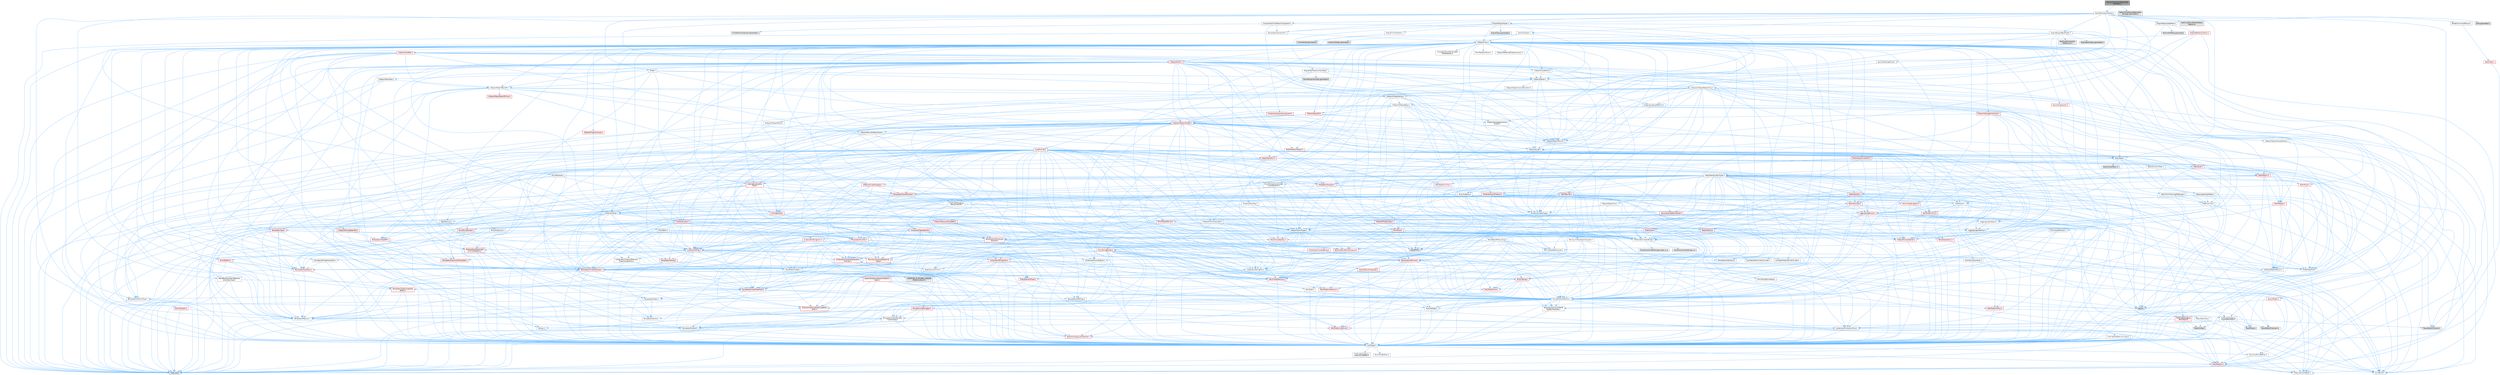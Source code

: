 digraph "NetworkPredictionReplicatedManager.h"
{
 // INTERACTIVE_SVG=YES
 // LATEX_PDF_SIZE
  bgcolor="transparent";
  edge [fontname=Helvetica,fontsize=10,labelfontname=Helvetica,labelfontsize=10];
  node [fontname=Helvetica,fontsize=10,shape=box,height=0.2,width=0.4];
  Node1 [id="Node000001",label="NetworkPredictionReplicated\lManager.h",height=0.2,width=0.4,color="gray40", fillcolor="grey60", style="filled", fontcolor="black",tooltip=" "];
  Node1 -> Node2 [id="edge1_Node000001_Node000002",color="steelblue1",style="solid",tooltip=" "];
  Node2 [id="Node000002",label="GameFramework/Actor.h",height=0.2,width=0.4,color="grey40", fillcolor="white", style="filled",URL="$d0/d43/Actor_8h.html",tooltip=" "];
  Node2 -> Node3 [id="edge2_Node000002_Node000003",color="steelblue1",style="solid",tooltip=" "];
  Node3 [id="Node000003",label="Stats/Stats.h",height=0.2,width=0.4,color="grey40", fillcolor="white", style="filled",URL="$dc/d09/Stats_8h.html",tooltip=" "];
  Node3 -> Node4 [id="edge3_Node000003_Node000004",color="steelblue1",style="solid",tooltip=" "];
  Node4 [id="Node000004",label="CoreGlobals.h",height=0.2,width=0.4,color="grey40", fillcolor="white", style="filled",URL="$d5/d8c/CoreGlobals_8h.html",tooltip=" "];
  Node4 -> Node5 [id="edge4_Node000004_Node000005",color="steelblue1",style="solid",tooltip=" "];
  Node5 [id="Node000005",label="Containers/UnrealString.h",height=0.2,width=0.4,color="grey40", fillcolor="white", style="filled",URL="$d5/dba/UnrealString_8h.html",tooltip=" "];
  Node5 -> Node6 [id="edge5_Node000005_Node000006",color="steelblue1",style="solid",tooltip=" "];
  Node6 [id="Node000006",label="Containers/UnrealStringIncludes.h.inl",height=0.2,width=0.4,color="grey60", fillcolor="#E0E0E0", style="filled",tooltip=" "];
  Node5 -> Node7 [id="edge6_Node000005_Node000007",color="steelblue1",style="solid",tooltip=" "];
  Node7 [id="Node000007",label="Containers/UnrealString.h.inl",height=0.2,width=0.4,color="grey60", fillcolor="#E0E0E0", style="filled",tooltip=" "];
  Node5 -> Node8 [id="edge7_Node000005_Node000008",color="steelblue1",style="solid",tooltip=" "];
  Node8 [id="Node000008",label="Misc/StringFormatArg.h",height=0.2,width=0.4,color="grey40", fillcolor="white", style="filled",URL="$d2/d16/StringFormatArg_8h.html",tooltip=" "];
  Node8 -> Node9 [id="edge8_Node000008_Node000009",color="steelblue1",style="solid",tooltip=" "];
  Node9 [id="Node000009",label="Containers/ContainersFwd.h",height=0.2,width=0.4,color="grey40", fillcolor="white", style="filled",URL="$d4/d0a/ContainersFwd_8h.html",tooltip=" "];
  Node9 -> Node10 [id="edge9_Node000009_Node000010",color="steelblue1",style="solid",tooltip=" "];
  Node10 [id="Node000010",label="HAL/Platform.h",height=0.2,width=0.4,color="red", fillcolor="#FFF0F0", style="filled",URL="$d9/dd0/Platform_8h.html",tooltip=" "];
  Node10 -> Node11 [id="edge10_Node000010_Node000011",color="steelblue1",style="solid",tooltip=" "];
  Node11 [id="Node000011",label="Misc/Build.h",height=0.2,width=0.4,color="grey40", fillcolor="white", style="filled",URL="$d3/dbb/Build_8h.html",tooltip=" "];
  Node10 -> Node13 [id="edge11_Node000010_Node000013",color="steelblue1",style="solid",tooltip=" "];
  Node13 [id="Node000013",label="type_traits",height=0.2,width=0.4,color="grey60", fillcolor="#E0E0E0", style="filled",tooltip=" "];
  Node10 -> Node14 [id="edge12_Node000010_Node000014",color="steelblue1",style="solid",tooltip=" "];
  Node14 [id="Node000014",label="PreprocessorHelpers.h",height=0.2,width=0.4,color="grey40", fillcolor="white", style="filled",URL="$db/ddb/PreprocessorHelpers_8h.html",tooltip=" "];
  Node9 -> Node20 [id="edge13_Node000009_Node000020",color="steelblue1",style="solid",tooltip=" "];
  Node20 [id="Node000020",label="CoreTypes.h",height=0.2,width=0.4,color="grey40", fillcolor="white", style="filled",URL="$dc/dec/CoreTypes_8h.html",tooltip=" "];
  Node20 -> Node10 [id="edge14_Node000020_Node000010",color="steelblue1",style="solid",tooltip=" "];
  Node20 -> Node21 [id="edge15_Node000020_Node000021",color="steelblue1",style="solid",tooltip=" "];
  Node21 [id="Node000021",label="ProfilingDebugging\l/UMemoryDefines.h",height=0.2,width=0.4,color="grey40", fillcolor="white", style="filled",URL="$d2/da2/UMemoryDefines_8h.html",tooltip=" "];
  Node20 -> Node22 [id="edge16_Node000020_Node000022",color="steelblue1",style="solid",tooltip=" "];
  Node22 [id="Node000022",label="Misc/CoreMiscDefines.h",height=0.2,width=0.4,color="grey40", fillcolor="white", style="filled",URL="$da/d38/CoreMiscDefines_8h.html",tooltip=" "];
  Node22 -> Node10 [id="edge17_Node000022_Node000010",color="steelblue1",style="solid",tooltip=" "];
  Node22 -> Node14 [id="edge18_Node000022_Node000014",color="steelblue1",style="solid",tooltip=" "];
  Node20 -> Node23 [id="edge19_Node000020_Node000023",color="steelblue1",style="solid",tooltip=" "];
  Node23 [id="Node000023",label="Misc/CoreDefines.h",height=0.2,width=0.4,color="grey40", fillcolor="white", style="filled",URL="$d3/dd2/CoreDefines_8h.html",tooltip=" "];
  Node9 -> Node24 [id="edge20_Node000009_Node000024",color="steelblue1",style="solid",tooltip=" "];
  Node24 [id="Node000024",label="Traits/IsContiguousContainer.h",height=0.2,width=0.4,color="red", fillcolor="#FFF0F0", style="filled",URL="$d5/d3c/IsContiguousContainer_8h.html",tooltip=" "];
  Node24 -> Node20 [id="edge21_Node000024_Node000020",color="steelblue1",style="solid",tooltip=" "];
  Node4 -> Node20 [id="edge22_Node000004_Node000020",color="steelblue1",style="solid",tooltip=" "];
  Node4 -> Node27 [id="edge23_Node000004_Node000027",color="steelblue1",style="solid",tooltip=" "];
  Node27 [id="Node000027",label="HAL/PlatformTLS.h",height=0.2,width=0.4,color="red", fillcolor="#FFF0F0", style="filled",URL="$d0/def/PlatformTLS_8h.html",tooltip=" "];
  Node27 -> Node20 [id="edge24_Node000027_Node000020",color="steelblue1",style="solid",tooltip=" "];
  Node4 -> Node30 [id="edge25_Node000004_Node000030",color="steelblue1",style="solid",tooltip=" "];
  Node30 [id="Node000030",label="Logging/LogMacros.h",height=0.2,width=0.4,color="red", fillcolor="#FFF0F0", style="filled",URL="$d0/d16/LogMacros_8h.html",tooltip=" "];
  Node30 -> Node5 [id="edge26_Node000030_Node000005",color="steelblue1",style="solid",tooltip=" "];
  Node30 -> Node20 [id="edge27_Node000030_Node000020",color="steelblue1",style="solid",tooltip=" "];
  Node30 -> Node14 [id="edge28_Node000030_Node000014",color="steelblue1",style="solid",tooltip=" "];
  Node30 -> Node31 [id="edge29_Node000030_Node000031",color="steelblue1",style="solid",tooltip=" "];
  Node31 [id="Node000031",label="Logging/LogCategory.h",height=0.2,width=0.4,color="grey40", fillcolor="white", style="filled",URL="$d9/d36/LogCategory_8h.html",tooltip=" "];
  Node31 -> Node20 [id="edge30_Node000031_Node000020",color="steelblue1",style="solid",tooltip=" "];
  Node31 -> Node32 [id="edge31_Node000031_Node000032",color="steelblue1",style="solid",tooltip=" "];
  Node32 [id="Node000032",label="Logging/LogVerbosity.h",height=0.2,width=0.4,color="grey40", fillcolor="white", style="filled",URL="$d2/d8f/LogVerbosity_8h.html",tooltip=" "];
  Node32 -> Node20 [id="edge32_Node000032_Node000020",color="steelblue1",style="solid",tooltip=" "];
  Node31 -> Node33 [id="edge33_Node000031_Node000033",color="steelblue1",style="solid",tooltip=" "];
  Node33 [id="Node000033",label="UObject/NameTypes.h",height=0.2,width=0.4,color="grey40", fillcolor="white", style="filled",URL="$d6/d35/NameTypes_8h.html",tooltip=" "];
  Node33 -> Node20 [id="edge34_Node000033_Node000020",color="steelblue1",style="solid",tooltip=" "];
  Node33 -> Node34 [id="edge35_Node000033_Node000034",color="steelblue1",style="solid",tooltip=" "];
  Node34 [id="Node000034",label="Misc/AssertionMacros.h",height=0.2,width=0.4,color="grey40", fillcolor="white", style="filled",URL="$d0/dfa/AssertionMacros_8h.html",tooltip=" "];
  Node34 -> Node20 [id="edge36_Node000034_Node000020",color="steelblue1",style="solid",tooltip=" "];
  Node34 -> Node10 [id="edge37_Node000034_Node000010",color="steelblue1",style="solid",tooltip=" "];
  Node34 -> Node35 [id="edge38_Node000034_Node000035",color="steelblue1",style="solid",tooltip=" "];
  Node35 [id="Node000035",label="HAL/PlatformMisc.h",height=0.2,width=0.4,color="red", fillcolor="#FFF0F0", style="filled",URL="$d0/df5/PlatformMisc_8h.html",tooltip=" "];
  Node35 -> Node20 [id="edge39_Node000035_Node000020",color="steelblue1",style="solid",tooltip=" "];
  Node35 -> Node59 [id="edge40_Node000035_Node000059",color="steelblue1",style="solid",tooltip=" "];
  Node59 [id="Node000059",label="ProfilingDebugging\l/CpuProfilerTrace.h",height=0.2,width=0.4,color="grey40", fillcolor="white", style="filled",URL="$da/dcb/CpuProfilerTrace_8h.html",tooltip=" "];
  Node59 -> Node20 [id="edge41_Node000059_Node000020",color="steelblue1",style="solid",tooltip=" "];
  Node59 -> Node9 [id="edge42_Node000059_Node000009",color="steelblue1",style="solid",tooltip=" "];
  Node59 -> Node60 [id="edge43_Node000059_Node000060",color="steelblue1",style="solid",tooltip=" "];
  Node60 [id="Node000060",label="HAL/PlatformAtomics.h",height=0.2,width=0.4,color="red", fillcolor="#FFF0F0", style="filled",URL="$d3/d36/PlatformAtomics_8h.html",tooltip=" "];
  Node60 -> Node20 [id="edge44_Node000060_Node000020",color="steelblue1",style="solid",tooltip=" "];
  Node59 -> Node14 [id="edge45_Node000059_Node000014",color="steelblue1",style="solid",tooltip=" "];
  Node59 -> Node11 [id="edge46_Node000059_Node000011",color="steelblue1",style="solid",tooltip=" "];
  Node59 -> Node63 [id="edge47_Node000059_Node000063",color="steelblue1",style="solid",tooltip=" "];
  Node63 [id="Node000063",label="Trace/Config.h",height=0.2,width=0.4,color="grey60", fillcolor="#E0E0E0", style="filled",tooltip=" "];
  Node59 -> Node64 [id="edge48_Node000059_Node000064",color="steelblue1",style="solid",tooltip=" "];
  Node64 [id="Node000064",label="Trace/Detail/Channel.h",height=0.2,width=0.4,color="grey60", fillcolor="#E0E0E0", style="filled",tooltip=" "];
  Node59 -> Node65 [id="edge49_Node000059_Node000065",color="steelblue1",style="solid",tooltip=" "];
  Node65 [id="Node000065",label="Trace/Detail/Channel.inl",height=0.2,width=0.4,color="grey60", fillcolor="#E0E0E0", style="filled",tooltip=" "];
  Node59 -> Node66 [id="edge50_Node000059_Node000066",color="steelblue1",style="solid",tooltip=" "];
  Node66 [id="Node000066",label="Trace/Trace.h",height=0.2,width=0.4,color="grey60", fillcolor="#E0E0E0", style="filled",tooltip=" "];
  Node34 -> Node14 [id="edge51_Node000034_Node000014",color="steelblue1",style="solid",tooltip=" "];
  Node34 -> Node67 [id="edge52_Node000034_Node000067",color="steelblue1",style="solid",tooltip=" "];
  Node67 [id="Node000067",label="Templates/EnableIf.h",height=0.2,width=0.4,color="grey40", fillcolor="white", style="filled",URL="$d7/d60/EnableIf_8h.html",tooltip=" "];
  Node67 -> Node20 [id="edge53_Node000067_Node000020",color="steelblue1",style="solid",tooltip=" "];
  Node34 -> Node68 [id="edge54_Node000034_Node000068",color="steelblue1",style="solid",tooltip=" "];
  Node68 [id="Node000068",label="Templates/IsArrayOrRefOf\lTypeByPredicate.h",height=0.2,width=0.4,color="grey40", fillcolor="white", style="filled",URL="$d6/da1/IsArrayOrRefOfTypeByPredicate_8h.html",tooltip=" "];
  Node68 -> Node20 [id="edge55_Node000068_Node000020",color="steelblue1",style="solid",tooltip=" "];
  Node34 -> Node69 [id="edge56_Node000034_Node000069",color="steelblue1",style="solid",tooltip=" "];
  Node69 [id="Node000069",label="Templates/IsValidVariadic\lFunctionArg.h",height=0.2,width=0.4,color="grey40", fillcolor="white", style="filled",URL="$d0/dc8/IsValidVariadicFunctionArg_8h.html",tooltip=" "];
  Node69 -> Node20 [id="edge57_Node000069_Node000020",color="steelblue1",style="solid",tooltip=" "];
  Node69 -> Node70 [id="edge58_Node000069_Node000070",color="steelblue1",style="solid",tooltip=" "];
  Node70 [id="Node000070",label="IsEnum.h",height=0.2,width=0.4,color="grey40", fillcolor="white", style="filled",URL="$d4/de5/IsEnum_8h.html",tooltip=" "];
  Node69 -> Node13 [id="edge59_Node000069_Node000013",color="steelblue1",style="solid",tooltip=" "];
  Node34 -> Node71 [id="edge60_Node000034_Node000071",color="steelblue1",style="solid",tooltip=" "];
  Node71 [id="Node000071",label="Traits/IsCharEncodingCompatible\lWith.h",height=0.2,width=0.4,color="red", fillcolor="#FFF0F0", style="filled",URL="$df/dd1/IsCharEncodingCompatibleWith_8h.html",tooltip=" "];
  Node71 -> Node13 [id="edge61_Node000071_Node000013",color="steelblue1",style="solid",tooltip=" "];
  Node34 -> Node73 [id="edge62_Node000034_Node000073",color="steelblue1",style="solid",tooltip=" "];
  Node73 [id="Node000073",label="Misc/VarArgs.h",height=0.2,width=0.4,color="grey40", fillcolor="white", style="filled",URL="$d5/d6f/VarArgs_8h.html",tooltip=" "];
  Node73 -> Node20 [id="edge63_Node000073_Node000020",color="steelblue1",style="solid",tooltip=" "];
  Node34 -> Node74 [id="edge64_Node000034_Node000074",color="steelblue1",style="solid",tooltip=" "];
  Node74 [id="Node000074",label="String/FormatStringSan.h",height=0.2,width=0.4,color="red", fillcolor="#FFF0F0", style="filled",URL="$d3/d8b/FormatStringSan_8h.html",tooltip=" "];
  Node74 -> Node13 [id="edge65_Node000074_Node000013",color="steelblue1",style="solid",tooltip=" "];
  Node74 -> Node20 [id="edge66_Node000074_Node000020",color="steelblue1",style="solid",tooltip=" "];
  Node74 -> Node75 [id="edge67_Node000074_Node000075",color="steelblue1",style="solid",tooltip=" "];
  Node75 [id="Node000075",label="Templates/Requires.h",height=0.2,width=0.4,color="grey40", fillcolor="white", style="filled",URL="$dc/d96/Requires_8h.html",tooltip=" "];
  Node75 -> Node67 [id="edge68_Node000075_Node000067",color="steelblue1",style="solid",tooltip=" "];
  Node75 -> Node13 [id="edge69_Node000075_Node000013",color="steelblue1",style="solid",tooltip=" "];
  Node74 -> Node76 [id="edge70_Node000074_Node000076",color="steelblue1",style="solid",tooltip=" "];
  Node76 [id="Node000076",label="Templates/Identity.h",height=0.2,width=0.4,color="grey40", fillcolor="white", style="filled",URL="$d0/dd5/Identity_8h.html",tooltip=" "];
  Node74 -> Node69 [id="edge71_Node000074_Node000069",color="steelblue1",style="solid",tooltip=" "];
  Node74 -> Node9 [id="edge72_Node000074_Node000009",color="steelblue1",style="solid",tooltip=" "];
  Node34 -> Node80 [id="edge73_Node000034_Node000080",color="steelblue1",style="solid",tooltip=" "];
  Node80 [id="Node000080",label="atomic",height=0.2,width=0.4,color="grey60", fillcolor="#E0E0E0", style="filled",tooltip=" "];
  Node33 -> Node81 [id="edge74_Node000033_Node000081",color="steelblue1",style="solid",tooltip=" "];
  Node81 [id="Node000081",label="HAL/UnrealMemory.h",height=0.2,width=0.4,color="red", fillcolor="#FFF0F0", style="filled",URL="$d9/d96/UnrealMemory_8h.html",tooltip=" "];
  Node81 -> Node20 [id="edge75_Node000081_Node000020",color="steelblue1",style="solid",tooltip=" "];
  Node81 -> Node97 [id="edge76_Node000081_Node000097",color="steelblue1",style="solid",tooltip=" "];
  Node97 [id="Node000097",label="HAL/PlatformMemory.h",height=0.2,width=0.4,color="red", fillcolor="#FFF0F0", style="filled",URL="$de/d68/PlatformMemory_8h.html",tooltip=" "];
  Node97 -> Node20 [id="edge77_Node000097_Node000020",color="steelblue1",style="solid",tooltip=" "];
  Node33 -> Node101 [id="edge78_Node000033_Node000101",color="steelblue1",style="solid",tooltip=" "];
  Node101 [id="Node000101",label="Templates/UnrealTypeTraits.h",height=0.2,width=0.4,color="red", fillcolor="#FFF0F0", style="filled",URL="$d2/d2d/UnrealTypeTraits_8h.html",tooltip=" "];
  Node101 -> Node20 [id="edge79_Node000101_Node000020",color="steelblue1",style="solid",tooltip=" "];
  Node101 -> Node34 [id="edge80_Node000101_Node000034",color="steelblue1",style="solid",tooltip=" "];
  Node101 -> Node67 [id="edge81_Node000101_Node000067",color="steelblue1",style="solid",tooltip=" "];
  Node101 -> Node70 [id="edge82_Node000101_Node000070",color="steelblue1",style="solid",tooltip=" "];
  Node101 -> Node103 [id="edge83_Node000101_Node000103",color="steelblue1",style="solid",tooltip=" "];
  Node103 [id="Node000103",label="Templates/Models.h",height=0.2,width=0.4,color="grey40", fillcolor="white", style="filled",URL="$d3/d0c/Models_8h.html",tooltip=" "];
  Node103 -> Node76 [id="edge84_Node000103_Node000076",color="steelblue1",style="solid",tooltip=" "];
  Node101 -> Node104 [id="edge85_Node000101_Node000104",color="steelblue1",style="solid",tooltip=" "];
  Node104 [id="Node000104",label="Templates/IsPODType.h",height=0.2,width=0.4,color="grey40", fillcolor="white", style="filled",URL="$d7/db1/IsPODType_8h.html",tooltip=" "];
  Node104 -> Node20 [id="edge86_Node000104_Node000020",color="steelblue1",style="solid",tooltip=" "];
  Node101 -> Node105 [id="edge87_Node000101_Node000105",color="steelblue1",style="solid",tooltip=" "];
  Node105 [id="Node000105",label="Templates/IsUECoreType.h",height=0.2,width=0.4,color="grey40", fillcolor="white", style="filled",URL="$d1/db8/IsUECoreType_8h.html",tooltip=" "];
  Node105 -> Node20 [id="edge88_Node000105_Node000020",color="steelblue1",style="solid",tooltip=" "];
  Node105 -> Node13 [id="edge89_Node000105_Node000013",color="steelblue1",style="solid",tooltip=" "];
  Node33 -> Node106 [id="edge90_Node000033_Node000106",color="steelblue1",style="solid",tooltip=" "];
  Node106 [id="Node000106",label="Templates/UnrealTemplate.h",height=0.2,width=0.4,color="red", fillcolor="#FFF0F0", style="filled",URL="$d4/d24/UnrealTemplate_8h.html",tooltip=" "];
  Node106 -> Node20 [id="edge91_Node000106_Node000020",color="steelblue1",style="solid",tooltip=" "];
  Node106 -> Node81 [id="edge92_Node000106_Node000081",color="steelblue1",style="solid",tooltip=" "];
  Node106 -> Node101 [id="edge93_Node000106_Node000101",color="steelblue1",style="solid",tooltip=" "];
  Node106 -> Node75 [id="edge94_Node000106_Node000075",color="steelblue1",style="solid",tooltip=" "];
  Node106 -> Node110 [id="edge95_Node000106_Node000110",color="steelblue1",style="solid",tooltip=" "];
  Node110 [id="Node000110",label="Templates/TypeCompatible\lBytes.h",height=0.2,width=0.4,color="red", fillcolor="#FFF0F0", style="filled",URL="$df/d0a/TypeCompatibleBytes_8h.html",tooltip=" "];
  Node110 -> Node20 [id="edge96_Node000110_Node000020",color="steelblue1",style="solid",tooltip=" "];
  Node110 -> Node13 [id="edge97_Node000110_Node000013",color="steelblue1",style="solid",tooltip=" "];
  Node106 -> Node76 [id="edge98_Node000106_Node000076",color="steelblue1",style="solid",tooltip=" "];
  Node106 -> Node24 [id="edge99_Node000106_Node000024",color="steelblue1",style="solid",tooltip=" "];
  Node106 -> Node13 [id="edge100_Node000106_Node000013",color="steelblue1",style="solid",tooltip=" "];
  Node33 -> Node5 [id="edge101_Node000033_Node000005",color="steelblue1",style="solid",tooltip=" "];
  Node33 -> Node112 [id="edge102_Node000033_Node000112",color="steelblue1",style="solid",tooltip=" "];
  Node112 [id="Node000112",label="HAL/CriticalSection.h",height=0.2,width=0.4,color="red", fillcolor="#FFF0F0", style="filled",URL="$d6/d90/CriticalSection_8h.html",tooltip=" "];
  Node33 -> Node115 [id="edge103_Node000033_Node000115",color="steelblue1",style="solid",tooltip=" "];
  Node115 [id="Node000115",label="Containers/StringConv.h",height=0.2,width=0.4,color="red", fillcolor="#FFF0F0", style="filled",URL="$d3/ddf/StringConv_8h.html",tooltip=" "];
  Node115 -> Node20 [id="edge104_Node000115_Node000020",color="steelblue1",style="solid",tooltip=" "];
  Node115 -> Node34 [id="edge105_Node000115_Node000034",color="steelblue1",style="solid",tooltip=" "];
  Node115 -> Node116 [id="edge106_Node000115_Node000116",color="steelblue1",style="solid",tooltip=" "];
  Node116 [id="Node000116",label="Containers/ContainerAllocation\lPolicies.h",height=0.2,width=0.4,color="red", fillcolor="#FFF0F0", style="filled",URL="$d7/dff/ContainerAllocationPolicies_8h.html",tooltip=" "];
  Node116 -> Node20 [id="edge107_Node000116_Node000020",color="steelblue1",style="solid",tooltip=" "];
  Node116 -> Node116 [id="edge108_Node000116_Node000116",color="steelblue1",style="solid",tooltip=" "];
  Node116 -> Node118 [id="edge109_Node000116_Node000118",color="steelblue1",style="solid",tooltip=" "];
  Node118 [id="Node000118",label="HAL/PlatformMath.h",height=0.2,width=0.4,color="grey40", fillcolor="white", style="filled",URL="$dc/d53/PlatformMath_8h.html",tooltip=" "];
  Node118 -> Node20 [id="edge110_Node000118_Node000020",color="steelblue1",style="solid",tooltip=" "];
  Node118 -> Node119 [id="edge111_Node000118_Node000119",color="steelblue1",style="solid",tooltip=" "];
  Node119 [id="Node000119",label="GenericPlatform/GenericPlatform\lMath.h",height=0.2,width=0.4,color="red", fillcolor="#FFF0F0", style="filled",URL="$d5/d79/GenericPlatformMath_8h.html",tooltip=" "];
  Node119 -> Node20 [id="edge112_Node000119_Node000020",color="steelblue1",style="solid",tooltip=" "];
  Node119 -> Node9 [id="edge113_Node000119_Node000009",color="steelblue1",style="solid",tooltip=" "];
  Node119 -> Node43 [id="edge114_Node000119_Node000043",color="steelblue1",style="solid",tooltip=" "];
  Node43 [id="Node000043",label="HAL/PlatformCrt.h",height=0.2,width=0.4,color="red", fillcolor="#FFF0F0", style="filled",URL="$d8/d75/PlatformCrt_8h.html",tooltip=" "];
  Node119 -> Node101 [id="edge115_Node000119_Node000101",color="steelblue1",style="solid",tooltip=" "];
  Node119 -> Node75 [id="edge116_Node000119_Node000075",color="steelblue1",style="solid",tooltip=" "];
  Node119 -> Node110 [id="edge117_Node000119_Node000110",color="steelblue1",style="solid",tooltip=" "];
  Node119 -> Node13 [id="edge118_Node000119_Node000013",color="steelblue1",style="solid",tooltip=" "];
  Node118 -> Node125 [id="edge119_Node000118_Node000125",color="steelblue1",style="solid",tooltip=" "];
  Node125 [id="Node000125",label="COMPILED_PLATFORM_HEADER\l(PlatformMath.h)",height=0.2,width=0.4,color="grey60", fillcolor="#E0E0E0", style="filled",tooltip=" "];
  Node116 -> Node81 [id="edge120_Node000116_Node000081",color="steelblue1",style="solid",tooltip=" "];
  Node116 -> Node53 [id="edge121_Node000116_Node000053",color="steelblue1",style="solid",tooltip=" "];
  Node53 [id="Node000053",label="Math/NumericLimits.h",height=0.2,width=0.4,color="grey40", fillcolor="white", style="filled",URL="$df/d1b/NumericLimits_8h.html",tooltip=" "];
  Node53 -> Node20 [id="edge122_Node000053_Node000020",color="steelblue1",style="solid",tooltip=" "];
  Node116 -> Node34 [id="edge123_Node000116_Node000034",color="steelblue1",style="solid",tooltip=" "];
  Node116 -> Node110 [id="edge124_Node000116_Node000110",color="steelblue1",style="solid",tooltip=" "];
  Node116 -> Node13 [id="edge125_Node000116_Node000013",color="steelblue1",style="solid",tooltip=" "];
  Node115 -> Node128 [id="edge126_Node000115_Node000128",color="steelblue1",style="solid",tooltip=" "];
  Node128 [id="Node000128",label="Containers/Array.h",height=0.2,width=0.4,color="red", fillcolor="#FFF0F0", style="filled",URL="$df/dd0/Array_8h.html",tooltip=" "];
  Node128 -> Node20 [id="edge127_Node000128_Node000020",color="steelblue1",style="solid",tooltip=" "];
  Node128 -> Node34 [id="edge128_Node000128_Node000034",color="steelblue1",style="solid",tooltip=" "];
  Node128 -> Node129 [id="edge129_Node000128_Node000129",color="steelblue1",style="solid",tooltip=" "];
  Node129 [id="Node000129",label="Misc/IntrusiveUnsetOptional\lState.h",height=0.2,width=0.4,color="red", fillcolor="#FFF0F0", style="filled",URL="$d2/d0a/IntrusiveUnsetOptionalState_8h.html",tooltip=" "];
  Node128 -> Node81 [id="edge130_Node000128_Node000081",color="steelblue1",style="solid",tooltip=" "];
  Node128 -> Node101 [id="edge131_Node000128_Node000101",color="steelblue1",style="solid",tooltip=" "];
  Node128 -> Node106 [id="edge132_Node000128_Node000106",color="steelblue1",style="solid",tooltip=" "];
  Node128 -> Node116 [id="edge133_Node000128_Node000116",color="steelblue1",style="solid",tooltip=" "];
  Node128 -> Node134 [id="edge134_Node000128_Node000134",color="steelblue1",style="solid",tooltip=" "];
  Node134 [id="Node000134",label="Containers/ContainerElement\lTypeCompatibility.h",height=0.2,width=0.4,color="grey40", fillcolor="white", style="filled",URL="$df/ddf/ContainerElementTypeCompatibility_8h.html",tooltip=" "];
  Node134 -> Node20 [id="edge135_Node000134_Node000020",color="steelblue1",style="solid",tooltip=" "];
  Node134 -> Node101 [id="edge136_Node000134_Node000101",color="steelblue1",style="solid",tooltip=" "];
  Node128 -> Node135 [id="edge137_Node000128_Node000135",color="steelblue1",style="solid",tooltip=" "];
  Node135 [id="Node000135",label="Serialization/Archive.h",height=0.2,width=0.4,color="red", fillcolor="#FFF0F0", style="filled",URL="$d7/d3b/Archive_8h.html",tooltip=" "];
  Node135 -> Node20 [id="edge138_Node000135_Node000020",color="steelblue1",style="solid",tooltip=" "];
  Node135 -> Node136 [id="edge139_Node000135_Node000136",color="steelblue1",style="solid",tooltip=" "];
  Node136 [id="Node000136",label="HAL/PlatformProperties.h",height=0.2,width=0.4,color="red", fillcolor="#FFF0F0", style="filled",URL="$d9/db0/PlatformProperties_8h.html",tooltip=" "];
  Node136 -> Node20 [id="edge140_Node000136_Node000020",color="steelblue1",style="solid",tooltip=" "];
  Node135 -> Node40 [id="edge141_Node000135_Node000040",color="steelblue1",style="solid",tooltip=" "];
  Node40 [id="Node000040",label="Math/MathFwd.h",height=0.2,width=0.4,color="grey40", fillcolor="white", style="filled",URL="$d2/d10/MathFwd_8h.html",tooltip=" "];
  Node40 -> Node10 [id="edge142_Node000040_Node000010",color="steelblue1",style="solid",tooltip=" "];
  Node135 -> Node34 [id="edge143_Node000135_Node000034",color="steelblue1",style="solid",tooltip=" "];
  Node135 -> Node11 [id="edge144_Node000135_Node000011",color="steelblue1",style="solid",tooltip=" "];
  Node135 -> Node73 [id="edge145_Node000135_Node000073",color="steelblue1",style="solid",tooltip=" "];
  Node135 -> Node67 [id="edge146_Node000135_Node000067",color="steelblue1",style="solid",tooltip=" "];
  Node135 -> Node68 [id="edge147_Node000135_Node000068",color="steelblue1",style="solid",tooltip=" "];
  Node135 -> Node69 [id="edge148_Node000135_Node000069",color="steelblue1",style="solid",tooltip=" "];
  Node135 -> Node106 [id="edge149_Node000135_Node000106",color="steelblue1",style="solid",tooltip=" "];
  Node135 -> Node71 [id="edge150_Node000135_Node000071",color="steelblue1",style="solid",tooltip=" "];
  Node135 -> Node144 [id="edge151_Node000135_Node000144",color="steelblue1",style="solid",tooltip=" "];
  Node144 [id="Node000144",label="UObject/ObjectVersion.h",height=0.2,width=0.4,color="grey40", fillcolor="white", style="filled",URL="$da/d63/ObjectVersion_8h.html",tooltip=" "];
  Node144 -> Node20 [id="edge152_Node000144_Node000020",color="steelblue1",style="solid",tooltip=" "];
  Node128 -> Node172 [id="edge153_Node000128_Node000172",color="steelblue1",style="solid",tooltip=" "];
  Node172 [id="Node000172",label="Concepts/GetTypeHashable.h",height=0.2,width=0.4,color="grey40", fillcolor="white", style="filled",URL="$d3/da2/GetTypeHashable_8h.html",tooltip=" "];
  Node172 -> Node20 [id="edge154_Node000172_Node000020",color="steelblue1",style="solid",tooltip=" "];
  Node172 -> Node150 [id="edge155_Node000172_Node000150",color="steelblue1",style="solid",tooltip=" "];
  Node150 [id="Node000150",label="Templates/TypeHash.h",height=0.2,width=0.4,color="red", fillcolor="#FFF0F0", style="filled",URL="$d1/d62/TypeHash_8h.html",tooltip=" "];
  Node150 -> Node20 [id="edge156_Node000150_Node000020",color="steelblue1",style="solid",tooltip=" "];
  Node150 -> Node75 [id="edge157_Node000150_Node000075",color="steelblue1",style="solid",tooltip=" "];
  Node150 -> Node13 [id="edge158_Node000150_Node000013",color="steelblue1",style="solid",tooltip=" "];
  Node128 -> Node75 [id="edge159_Node000128_Node000075",color="steelblue1",style="solid",tooltip=" "];
  Node128 -> Node174 [id="edge160_Node000128_Node000174",color="steelblue1",style="solid",tooltip=" "];
  Node174 [id="Node000174",label="Templates/Sorting.h",height=0.2,width=0.4,color="red", fillcolor="#FFF0F0", style="filled",URL="$d3/d9e/Sorting_8h.html",tooltip=" "];
  Node174 -> Node20 [id="edge161_Node000174_Node000020",color="steelblue1",style="solid",tooltip=" "];
  Node174 -> Node118 [id="edge162_Node000174_Node000118",color="steelblue1",style="solid",tooltip=" "];
  Node128 -> Node178 [id="edge163_Node000128_Node000178",color="steelblue1",style="solid",tooltip=" "];
  Node178 [id="Node000178",label="Templates/AlignmentTemplates.h",height=0.2,width=0.4,color="red", fillcolor="#FFF0F0", style="filled",URL="$dd/d32/AlignmentTemplates_8h.html",tooltip=" "];
  Node178 -> Node20 [id="edge164_Node000178_Node000020",color="steelblue1",style="solid",tooltip=" "];
  Node128 -> Node38 [id="edge165_Node000128_Node000038",color="steelblue1",style="solid",tooltip=" "];
  Node38 [id="Node000038",label="Traits/ElementType.h",height=0.2,width=0.4,color="red", fillcolor="#FFF0F0", style="filled",URL="$d5/d4f/ElementType_8h.html",tooltip=" "];
  Node38 -> Node10 [id="edge166_Node000038_Node000010",color="steelblue1",style="solid",tooltip=" "];
  Node38 -> Node13 [id="edge167_Node000038_Node000013",color="steelblue1",style="solid",tooltip=" "];
  Node128 -> Node13 [id="edge168_Node000128_Node000013",color="steelblue1",style="solid",tooltip=" "];
  Node115 -> Node152 [id="edge169_Node000115_Node000152",color="steelblue1",style="solid",tooltip=" "];
  Node152 [id="Node000152",label="Misc/CString.h",height=0.2,width=0.4,color="red", fillcolor="#FFF0F0", style="filled",URL="$d2/d49/CString_8h.html",tooltip=" "];
  Node152 -> Node20 [id="edge170_Node000152_Node000020",color="steelblue1",style="solid",tooltip=" "];
  Node152 -> Node43 [id="edge171_Node000152_Node000043",color="steelblue1",style="solid",tooltip=" "];
  Node152 -> Node34 [id="edge172_Node000152_Node000034",color="steelblue1",style="solid",tooltip=" "];
  Node152 -> Node73 [id="edge173_Node000152_Node000073",color="steelblue1",style="solid",tooltip=" "];
  Node152 -> Node68 [id="edge174_Node000152_Node000068",color="steelblue1",style="solid",tooltip=" "];
  Node152 -> Node69 [id="edge175_Node000152_Node000069",color="steelblue1",style="solid",tooltip=" "];
  Node152 -> Node71 [id="edge176_Node000152_Node000071",color="steelblue1",style="solid",tooltip=" "];
  Node115 -> Node106 [id="edge177_Node000115_Node000106",color="steelblue1",style="solid",tooltip=" "];
  Node115 -> Node101 [id="edge178_Node000115_Node000101",color="steelblue1",style="solid",tooltip=" "];
  Node115 -> Node38 [id="edge179_Node000115_Node000038",color="steelblue1",style="solid",tooltip=" "];
  Node115 -> Node71 [id="edge180_Node000115_Node000071",color="steelblue1",style="solid",tooltip=" "];
  Node115 -> Node24 [id="edge181_Node000115_Node000024",color="steelblue1",style="solid",tooltip=" "];
  Node115 -> Node13 [id="edge182_Node000115_Node000013",color="steelblue1",style="solid",tooltip=" "];
  Node33 -> Node37 [id="edge183_Node000033_Node000037",color="steelblue1",style="solid",tooltip=" "];
  Node37 [id="Node000037",label="Containers/StringFwd.h",height=0.2,width=0.4,color="grey40", fillcolor="white", style="filled",URL="$df/d37/StringFwd_8h.html",tooltip=" "];
  Node37 -> Node20 [id="edge184_Node000037_Node000020",color="steelblue1",style="solid",tooltip=" "];
  Node37 -> Node38 [id="edge185_Node000037_Node000038",color="steelblue1",style="solid",tooltip=" "];
  Node37 -> Node24 [id="edge186_Node000037_Node000024",color="steelblue1",style="solid",tooltip=" "];
  Node33 -> Node180 [id="edge187_Node000033_Node000180",color="steelblue1",style="solid",tooltip=" "];
  Node180 [id="Node000180",label="UObject/UnrealNames.h",height=0.2,width=0.4,color="red", fillcolor="#FFF0F0", style="filled",URL="$d8/db1/UnrealNames_8h.html",tooltip=" "];
  Node180 -> Node20 [id="edge188_Node000180_Node000020",color="steelblue1",style="solid",tooltip=" "];
  Node33 -> Node88 [id="edge189_Node000033_Node000088",color="steelblue1",style="solid",tooltip=" "];
  Node88 [id="Node000088",label="Templates/Atomic.h",height=0.2,width=0.4,color="red", fillcolor="#FFF0F0", style="filled",URL="$d3/d91/Atomic_8h.html",tooltip=" "];
  Node88 -> Node89 [id="edge190_Node000088_Node000089",color="steelblue1",style="solid",tooltip=" "];
  Node89 [id="Node000089",label="HAL/ThreadSafeCounter.h",height=0.2,width=0.4,color="grey40", fillcolor="white", style="filled",URL="$dc/dc9/ThreadSafeCounter_8h.html",tooltip=" "];
  Node89 -> Node20 [id="edge191_Node000089_Node000020",color="steelblue1",style="solid",tooltip=" "];
  Node89 -> Node60 [id="edge192_Node000089_Node000060",color="steelblue1",style="solid",tooltip=" "];
  Node88 -> Node80 [id="edge193_Node000088_Node000080",color="steelblue1",style="solid",tooltip=" "];
  Node33 -> Node146 [id="edge194_Node000033_Node000146",color="steelblue1",style="solid",tooltip=" "];
  Node146 [id="Node000146",label="Serialization/MemoryLayout.h",height=0.2,width=0.4,color="red", fillcolor="#FFF0F0", style="filled",URL="$d7/d66/MemoryLayout_8h.html",tooltip=" "];
  Node146 -> Node147 [id="edge195_Node000146_Node000147",color="steelblue1",style="solid",tooltip=" "];
  Node147 [id="Node000147",label="Concepts/StaticClassProvider.h",height=0.2,width=0.4,color="grey40", fillcolor="white", style="filled",URL="$dd/d83/StaticClassProvider_8h.html",tooltip=" "];
  Node146 -> Node148 [id="edge196_Node000146_Node000148",color="steelblue1",style="solid",tooltip=" "];
  Node148 [id="Node000148",label="Concepts/StaticStructProvider.h",height=0.2,width=0.4,color="grey40", fillcolor="white", style="filled",URL="$d5/d77/StaticStructProvider_8h.html",tooltip=" "];
  Node146 -> Node149 [id="edge197_Node000146_Node000149",color="steelblue1",style="solid",tooltip=" "];
  Node149 [id="Node000149",label="Containers/EnumAsByte.h",height=0.2,width=0.4,color="grey40", fillcolor="white", style="filled",URL="$d6/d9a/EnumAsByte_8h.html",tooltip=" "];
  Node149 -> Node20 [id="edge198_Node000149_Node000020",color="steelblue1",style="solid",tooltip=" "];
  Node149 -> Node104 [id="edge199_Node000149_Node000104",color="steelblue1",style="solid",tooltip=" "];
  Node149 -> Node150 [id="edge200_Node000149_Node000150",color="steelblue1",style="solid",tooltip=" "];
  Node146 -> Node37 [id="edge201_Node000146_Node000037",color="steelblue1",style="solid",tooltip=" "];
  Node146 -> Node81 [id="edge202_Node000146_Node000081",color="steelblue1",style="solid",tooltip=" "];
  Node146 -> Node67 [id="edge203_Node000146_Node000067",color="steelblue1",style="solid",tooltip=" "];
  Node146 -> Node158 [id="edge204_Node000146_Node000158",color="steelblue1",style="solid",tooltip=" "];
  Node158 [id="Node000158",label="Templates/IsAbstract.h",height=0.2,width=0.4,color="grey40", fillcolor="white", style="filled",URL="$d8/db7/IsAbstract_8h.html",tooltip=" "];
  Node146 -> Node103 [id="edge205_Node000146_Node000103",color="steelblue1",style="solid",tooltip=" "];
  Node146 -> Node106 [id="edge206_Node000146_Node000106",color="steelblue1",style="solid",tooltip=" "];
  Node33 -> Node129 [id="edge207_Node000033_Node000129",color="steelblue1",style="solid",tooltip=" "];
  Node33 -> Node182 [id="edge208_Node000033_Node000182",color="steelblue1",style="solid",tooltip=" "];
  Node182 [id="Node000182",label="Misc/StringBuilder.h",height=0.2,width=0.4,color="red", fillcolor="#FFF0F0", style="filled",URL="$d4/d52/StringBuilder_8h.html",tooltip=" "];
  Node182 -> Node37 [id="edge209_Node000182_Node000037",color="steelblue1",style="solid",tooltip=" "];
  Node182 -> Node183 [id="edge210_Node000182_Node000183",color="steelblue1",style="solid",tooltip=" "];
  Node183 [id="Node000183",label="Containers/StringView.h",height=0.2,width=0.4,color="red", fillcolor="#FFF0F0", style="filled",URL="$dd/dea/StringView_8h.html",tooltip=" "];
  Node183 -> Node20 [id="edge211_Node000183_Node000020",color="steelblue1",style="solid",tooltip=" "];
  Node183 -> Node37 [id="edge212_Node000183_Node000037",color="steelblue1",style="solid",tooltip=" "];
  Node183 -> Node81 [id="edge213_Node000183_Node000081",color="steelblue1",style="solid",tooltip=" "];
  Node183 -> Node53 [id="edge214_Node000183_Node000053",color="steelblue1",style="solid",tooltip=" "];
  Node183 -> Node152 [id="edge215_Node000183_Node000152",color="steelblue1",style="solid",tooltip=" "];
  Node183 -> Node75 [id="edge216_Node000183_Node000075",color="steelblue1",style="solid",tooltip=" "];
  Node183 -> Node106 [id="edge217_Node000183_Node000106",color="steelblue1",style="solid",tooltip=" "];
  Node183 -> Node38 [id="edge218_Node000183_Node000038",color="steelblue1",style="solid",tooltip=" "];
  Node183 -> Node71 [id="edge219_Node000183_Node000071",color="steelblue1",style="solid",tooltip=" "];
  Node183 -> Node24 [id="edge220_Node000183_Node000024",color="steelblue1",style="solid",tooltip=" "];
  Node183 -> Node13 [id="edge221_Node000183_Node000013",color="steelblue1",style="solid",tooltip=" "];
  Node182 -> Node20 [id="edge222_Node000182_Node000020",color="steelblue1",style="solid",tooltip=" "];
  Node182 -> Node81 [id="edge223_Node000182_Node000081",color="steelblue1",style="solid",tooltip=" "];
  Node182 -> Node34 [id="edge224_Node000182_Node000034",color="steelblue1",style="solid",tooltip=" "];
  Node182 -> Node152 [id="edge225_Node000182_Node000152",color="steelblue1",style="solid",tooltip=" "];
  Node182 -> Node67 [id="edge226_Node000182_Node000067",color="steelblue1",style="solid",tooltip=" "];
  Node182 -> Node68 [id="edge227_Node000182_Node000068",color="steelblue1",style="solid",tooltip=" "];
  Node182 -> Node69 [id="edge228_Node000182_Node000069",color="steelblue1",style="solid",tooltip=" "];
  Node182 -> Node75 [id="edge229_Node000182_Node000075",color="steelblue1",style="solid",tooltip=" "];
  Node182 -> Node106 [id="edge230_Node000182_Node000106",color="steelblue1",style="solid",tooltip=" "];
  Node182 -> Node101 [id="edge231_Node000182_Node000101",color="steelblue1",style="solid",tooltip=" "];
  Node182 -> Node71 [id="edge232_Node000182_Node000071",color="steelblue1",style="solid",tooltip=" "];
  Node182 -> Node24 [id="edge233_Node000182_Node000024",color="steelblue1",style="solid",tooltip=" "];
  Node182 -> Node13 [id="edge234_Node000182_Node000013",color="steelblue1",style="solid",tooltip=" "];
  Node33 -> Node66 [id="edge235_Node000033_Node000066",color="steelblue1",style="solid",tooltip=" "];
  Node30 -> Node32 [id="edge236_Node000030_Node000032",color="steelblue1",style="solid",tooltip=" "];
  Node30 -> Node34 [id="edge237_Node000030_Node000034",color="steelblue1",style="solid",tooltip=" "];
  Node30 -> Node11 [id="edge238_Node000030_Node000011",color="steelblue1",style="solid",tooltip=" "];
  Node30 -> Node73 [id="edge239_Node000030_Node000073",color="steelblue1",style="solid",tooltip=" "];
  Node30 -> Node74 [id="edge240_Node000030_Node000074",color="steelblue1",style="solid",tooltip=" "];
  Node30 -> Node67 [id="edge241_Node000030_Node000067",color="steelblue1",style="solid",tooltip=" "];
  Node30 -> Node68 [id="edge242_Node000030_Node000068",color="steelblue1",style="solid",tooltip=" "];
  Node30 -> Node69 [id="edge243_Node000030_Node000069",color="steelblue1",style="solid",tooltip=" "];
  Node30 -> Node71 [id="edge244_Node000030_Node000071",color="steelblue1",style="solid",tooltip=" "];
  Node30 -> Node13 [id="edge245_Node000030_Node000013",color="steelblue1",style="solid",tooltip=" "];
  Node4 -> Node11 [id="edge246_Node000004_Node000011",color="steelblue1",style="solid",tooltip=" "];
  Node4 -> Node55 [id="edge247_Node000004_Node000055",color="steelblue1",style="solid",tooltip=" "];
  Node55 [id="Node000055",label="Misc/EnumClassFlags.h",height=0.2,width=0.4,color="grey40", fillcolor="white", style="filled",URL="$d8/de7/EnumClassFlags_8h.html",tooltip=" "];
  Node4 -> Node87 [id="edge248_Node000004_Node000087",color="steelblue1",style="solid",tooltip=" "];
  Node87 [id="Node000087",label="Misc/OutputDevice.h",height=0.2,width=0.4,color="red", fillcolor="#FFF0F0", style="filled",URL="$d7/d32/OutputDevice_8h.html",tooltip=" "];
  Node87 -> Node20 [id="edge249_Node000087_Node000020",color="steelblue1",style="solid",tooltip=" "];
  Node87 -> Node32 [id="edge250_Node000087_Node000032",color="steelblue1",style="solid",tooltip=" "];
  Node87 -> Node73 [id="edge251_Node000087_Node000073",color="steelblue1",style="solid",tooltip=" "];
  Node87 -> Node68 [id="edge252_Node000087_Node000068",color="steelblue1",style="solid",tooltip=" "];
  Node87 -> Node69 [id="edge253_Node000087_Node000069",color="steelblue1",style="solid",tooltip=" "];
  Node87 -> Node71 [id="edge254_Node000087_Node000071",color="steelblue1",style="solid",tooltip=" "];
  Node4 -> Node59 [id="edge255_Node000004_Node000059",color="steelblue1",style="solid",tooltip=" "];
  Node4 -> Node88 [id="edge256_Node000004_Node000088",color="steelblue1",style="solid",tooltip=" "];
  Node4 -> Node33 [id="edge257_Node000004_Node000033",color="steelblue1",style="solid",tooltip=" "];
  Node4 -> Node80 [id="edge258_Node000004_Node000080",color="steelblue1",style="solid",tooltip=" "];
  Node3 -> Node20 [id="edge259_Node000003_Node000020",color="steelblue1",style="solid",tooltip=" "];
  Node3 -> Node190 [id="edge260_Node000003_Node000190",color="steelblue1",style="solid",tooltip=" "];
  Node190 [id="Node000190",label="StatsCommon.h",height=0.2,width=0.4,color="grey40", fillcolor="white", style="filled",URL="$df/d16/StatsCommon_8h.html",tooltip=" "];
  Node190 -> Node20 [id="edge261_Node000190_Node000020",color="steelblue1",style="solid",tooltip=" "];
  Node190 -> Node11 [id="edge262_Node000190_Node000011",color="steelblue1",style="solid",tooltip=" "];
  Node190 -> Node55 [id="edge263_Node000190_Node000055",color="steelblue1",style="solid",tooltip=" "];
  Node3 -> Node191 [id="edge264_Node000003_Node000191",color="steelblue1",style="solid",tooltip=" "];
  Node191 [id="Node000191",label="Stats/DynamicStats.h",height=0.2,width=0.4,color="grey40", fillcolor="white", style="filled",URL="$dc/d24/DynamicStats_8h.html",tooltip=" "];
  Node191 -> Node11 [id="edge265_Node000191_Node000011",color="steelblue1",style="solid",tooltip=" "];
  Node191 -> Node192 [id="edge266_Node000191_Node000192",color="steelblue1",style="solid",tooltip=" "];
  Node192 [id="Node000192",label="Stats/LightweightStats.h",height=0.2,width=0.4,color="grey40", fillcolor="white", style="filled",URL="$d5/d66/LightweightStats_8h.html",tooltip=" "];
  Node192 -> Node20 [id="edge267_Node000192_Node000020",color="steelblue1",style="solid",tooltip=" "];
  Node192 -> Node4 [id="edge268_Node000192_Node000004",color="steelblue1",style="solid",tooltip=" "];
  Node192 -> Node11 [id="edge269_Node000192_Node000011",color="steelblue1",style="solid",tooltip=" "];
  Node192 -> Node190 [id="edge270_Node000192_Node000190",color="steelblue1",style="solid",tooltip=" "];
  Node191 -> Node193 [id="edge271_Node000191_Node000193",color="steelblue1",style="solid",tooltip=" "];
  Node193 [id="Node000193",label="Stats/StatsSystemTypes.h",height=0.2,width=0.4,color="grey40", fillcolor="white", style="filled",URL="$d1/d5a/StatsSystemTypes_8h.html",tooltip=" "];
  Node193 -> Node11 [id="edge272_Node000193_Node000011",color="steelblue1",style="solid",tooltip=" "];
  Node193 -> Node22 [id="edge273_Node000193_Node000022",color="steelblue1",style="solid",tooltip=" "];
  Node193 -> Node128 [id="edge274_Node000193_Node000128",color="steelblue1",style="solid",tooltip=" "];
  Node193 -> Node194 [id="edge275_Node000193_Node000194",color="steelblue1",style="solid",tooltip=" "];
  Node194 [id="Node000194",label="Containers/ChunkedArray.h",height=0.2,width=0.4,color="red", fillcolor="#FFF0F0", style="filled",URL="$d8/db0/ChunkedArray_8h.html",tooltip=" "];
  Node194 -> Node20 [id="edge276_Node000194_Node000020",color="steelblue1",style="solid",tooltip=" "];
  Node194 -> Node34 [id="edge277_Node000194_Node000034",color="steelblue1",style="solid",tooltip=" "];
  Node194 -> Node129 [id="edge278_Node000194_Node000129",color="steelblue1",style="solid",tooltip=" "];
  Node194 -> Node101 [id="edge279_Node000194_Node000101",color="steelblue1",style="solid",tooltip=" "];
  Node193 -> Node116 [id="edge280_Node000193_Node000116",color="steelblue1",style="solid",tooltip=" "];
  Node193 -> Node196 [id="edge281_Node000193_Node000196",color="steelblue1",style="solid",tooltip=" "];
  Node196 [id="Node000196",label="Containers/LockFreeList.h",height=0.2,width=0.4,color="red", fillcolor="#FFF0F0", style="filled",URL="$d4/de7/LockFreeList_8h.html",tooltip=" "];
  Node196 -> Node128 [id="edge282_Node000196_Node000128",color="steelblue1",style="solid",tooltip=" "];
  Node196 -> Node9 [id="edge283_Node000196_Node000009",color="steelblue1",style="solid",tooltip=" "];
  Node196 -> Node4 [id="edge284_Node000196_Node000004",color="steelblue1",style="solid",tooltip=" "];
  Node196 -> Node20 [id="edge285_Node000196_Node000020",color="steelblue1",style="solid",tooltip=" "];
  Node196 -> Node60 [id="edge286_Node000196_Node000060",color="steelblue1",style="solid",tooltip=" "];
  Node196 -> Node89 [id="edge287_Node000196_Node000089",color="steelblue1",style="solid",tooltip=" "];
  Node196 -> Node30 [id="edge288_Node000196_Node000030",color="steelblue1",style="solid",tooltip=" "];
  Node196 -> Node34 [id="edge289_Node000196_Node000034",color="steelblue1",style="solid",tooltip=" "];
  Node196 -> Node178 [id="edge290_Node000196_Node000178",color="steelblue1",style="solid",tooltip=" "];
  Node196 -> Node200 [id="edge291_Node000196_Node000200",color="steelblue1",style="solid",tooltip=" "];
  Node200 [id="Node000200",label="Templates/Function.h",height=0.2,width=0.4,color="red", fillcolor="#FFF0F0", style="filled",URL="$df/df5/Function_8h.html",tooltip=" "];
  Node200 -> Node20 [id="edge292_Node000200_Node000020",color="steelblue1",style="solid",tooltip=" "];
  Node200 -> Node34 [id="edge293_Node000200_Node000034",color="steelblue1",style="solid",tooltip=" "];
  Node200 -> Node129 [id="edge294_Node000200_Node000129",color="steelblue1",style="solid",tooltip=" "];
  Node200 -> Node81 [id="edge295_Node000200_Node000081",color="steelblue1",style="solid",tooltip=" "];
  Node200 -> Node101 [id="edge296_Node000200_Node000101",color="steelblue1",style="solid",tooltip=" "];
  Node200 -> Node106 [id="edge297_Node000200_Node000106",color="steelblue1",style="solid",tooltip=" "];
  Node200 -> Node75 [id="edge298_Node000200_Node000075",color="steelblue1",style="solid",tooltip=" "];
  Node200 -> Node13 [id="edge299_Node000200_Node000013",color="steelblue1",style="solid",tooltip=" "];
  Node196 -> Node80 [id="edge300_Node000196_Node000080",color="steelblue1",style="solid",tooltip=" "];
  Node193 -> Node5 [id="edge301_Node000193_Node000005",color="steelblue1",style="solid",tooltip=" "];
  Node193 -> Node4 [id="edge302_Node000193_Node000004",color="steelblue1",style="solid",tooltip=" "];
  Node193 -> Node20 [id="edge303_Node000193_Node000020",color="steelblue1",style="solid",tooltip=" "];
  Node193 -> Node202 [id="edge304_Node000193_Node000202",color="steelblue1",style="solid",tooltip=" "];
  Node202 [id="Node000202",label="Delegates/Delegate.h",height=0.2,width=0.4,color="red", fillcolor="#FFF0F0", style="filled",URL="$d4/d80/Delegate_8h.html",tooltip=" "];
  Node202 -> Node20 [id="edge305_Node000202_Node000020",color="steelblue1",style="solid",tooltip=" "];
  Node202 -> Node34 [id="edge306_Node000202_Node000034",color="steelblue1",style="solid",tooltip=" "];
  Node202 -> Node33 [id="edge307_Node000202_Node000033",color="steelblue1",style="solid",tooltip=" "];
  Node202 -> Node203 [id="edge308_Node000202_Node000203",color="steelblue1",style="solid",tooltip=" "];
  Node203 [id="Node000203",label="Templates/SharedPointer.h",height=0.2,width=0.4,color="red", fillcolor="#FFF0F0", style="filled",URL="$d2/d17/SharedPointer_8h.html",tooltip=" "];
  Node203 -> Node20 [id="edge309_Node000203_Node000020",color="steelblue1",style="solid",tooltip=" "];
  Node203 -> Node129 [id="edge310_Node000203_Node000129",color="steelblue1",style="solid",tooltip=" "];
  Node203 -> Node34 [id="edge311_Node000203_Node000034",color="steelblue1",style="solid",tooltip=" "];
  Node203 -> Node81 [id="edge312_Node000203_Node000081",color="steelblue1",style="solid",tooltip=" "];
  Node203 -> Node128 [id="edge313_Node000203_Node000128",color="steelblue1",style="solid",tooltip=" "];
  Node203 -> Node205 [id="edge314_Node000203_Node000205",color="steelblue1",style="solid",tooltip=" "];
  Node205 [id="Node000205",label="Containers/Map.h",height=0.2,width=0.4,color="grey40", fillcolor="white", style="filled",URL="$df/d79/Map_8h.html",tooltip=" "];
  Node205 -> Node20 [id="edge315_Node000205_Node000020",color="steelblue1",style="solid",tooltip=" "];
  Node205 -> Node206 [id="edge316_Node000205_Node000206",color="steelblue1",style="solid",tooltip=" "];
  Node206 [id="Node000206",label="Algo/Reverse.h",height=0.2,width=0.4,color="grey40", fillcolor="white", style="filled",URL="$d5/d93/Reverse_8h.html",tooltip=" "];
  Node206 -> Node20 [id="edge317_Node000206_Node000020",color="steelblue1",style="solid",tooltip=" "];
  Node206 -> Node106 [id="edge318_Node000206_Node000106",color="steelblue1",style="solid",tooltip=" "];
  Node205 -> Node134 [id="edge319_Node000205_Node000134",color="steelblue1",style="solid",tooltip=" "];
  Node205 -> Node207 [id="edge320_Node000205_Node000207",color="steelblue1",style="solid",tooltip=" "];
  Node207 [id="Node000207",label="Containers/Set.h",height=0.2,width=0.4,color="red", fillcolor="#FFF0F0", style="filled",URL="$d4/d45/Set_8h.html",tooltip=" "];
  Node207 -> Node116 [id="edge321_Node000207_Node000116",color="steelblue1",style="solid",tooltip=" "];
  Node207 -> Node134 [id="edge322_Node000207_Node000134",color="steelblue1",style="solid",tooltip=" "];
  Node207 -> Node209 [id="edge323_Node000207_Node000209",color="steelblue1",style="solid",tooltip=" "];
  Node209 [id="Node000209",label="Containers/SparseArray.h",height=0.2,width=0.4,color="red", fillcolor="#FFF0F0", style="filled",URL="$d5/dbf/SparseArray_8h.html",tooltip=" "];
  Node209 -> Node20 [id="edge324_Node000209_Node000020",color="steelblue1",style="solid",tooltip=" "];
  Node209 -> Node34 [id="edge325_Node000209_Node000034",color="steelblue1",style="solid",tooltip=" "];
  Node209 -> Node81 [id="edge326_Node000209_Node000081",color="steelblue1",style="solid",tooltip=" "];
  Node209 -> Node101 [id="edge327_Node000209_Node000101",color="steelblue1",style="solid",tooltip=" "];
  Node209 -> Node106 [id="edge328_Node000209_Node000106",color="steelblue1",style="solid",tooltip=" "];
  Node209 -> Node116 [id="edge329_Node000209_Node000116",color="steelblue1",style="solid",tooltip=" "];
  Node209 -> Node128 [id="edge330_Node000209_Node000128",color="steelblue1",style="solid",tooltip=" "];
  Node209 -> Node212 [id="edge331_Node000209_Node000212",color="steelblue1",style="solid",tooltip=" "];
  Node212 [id="Node000212",label="Serialization/Structured\lArchive.h",height=0.2,width=0.4,color="red", fillcolor="#FFF0F0", style="filled",URL="$d9/d1e/StructuredArchive_8h.html",tooltip=" "];
  Node212 -> Node128 [id="edge332_Node000212_Node000128",color="steelblue1",style="solid",tooltip=" "];
  Node212 -> Node116 [id="edge333_Node000212_Node000116",color="steelblue1",style="solid",tooltip=" "];
  Node212 -> Node20 [id="edge334_Node000212_Node000020",color="steelblue1",style="solid",tooltip=" "];
  Node212 -> Node11 [id="edge335_Node000212_Node000011",color="steelblue1",style="solid",tooltip=" "];
  Node212 -> Node135 [id="edge336_Node000212_Node000135",color="steelblue1",style="solid",tooltip=" "];
  Node212 -> Node216 [id="edge337_Node000212_Node000216",color="steelblue1",style="solid",tooltip=" "];
  Node216 [id="Node000216",label="Serialization/Structured\lArchiveAdapters.h",height=0.2,width=0.4,color="red", fillcolor="#FFF0F0", style="filled",URL="$d3/de1/StructuredArchiveAdapters_8h.html",tooltip=" "];
  Node216 -> Node20 [id="edge338_Node000216_Node000020",color="steelblue1",style="solid",tooltip=" "];
  Node216 -> Node103 [id="edge339_Node000216_Node000103",color="steelblue1",style="solid",tooltip=" "];
  Node209 -> Node5 [id="edge340_Node000209_Node000005",color="steelblue1",style="solid",tooltip=" "];
  Node209 -> Node129 [id="edge341_Node000209_Node000129",color="steelblue1",style="solid",tooltip=" "];
  Node207 -> Node9 [id="edge342_Node000207_Node000009",color="steelblue1",style="solid",tooltip=" "];
  Node207 -> Node34 [id="edge343_Node000207_Node000034",color="steelblue1",style="solid",tooltip=" "];
  Node207 -> Node227 [id="edge344_Node000207_Node000227",color="steelblue1",style="solid",tooltip=" "];
  Node227 [id="Node000227",label="Misc/StructBuilder.h",height=0.2,width=0.4,color="red", fillcolor="#FFF0F0", style="filled",URL="$d9/db3/StructBuilder_8h.html",tooltip=" "];
  Node227 -> Node20 [id="edge345_Node000227_Node000020",color="steelblue1",style="solid",tooltip=" "];
  Node227 -> Node178 [id="edge346_Node000227_Node000178",color="steelblue1",style="solid",tooltip=" "];
  Node207 -> Node212 [id="edge347_Node000207_Node000212",color="steelblue1",style="solid",tooltip=" "];
  Node207 -> Node200 [id="edge348_Node000207_Node000200",color="steelblue1",style="solid",tooltip=" "];
  Node207 -> Node174 [id="edge349_Node000207_Node000174",color="steelblue1",style="solid",tooltip=" "];
  Node207 -> Node150 [id="edge350_Node000207_Node000150",color="steelblue1",style="solid",tooltip=" "];
  Node207 -> Node106 [id="edge351_Node000207_Node000106",color="steelblue1",style="solid",tooltip=" "];
  Node207 -> Node13 [id="edge352_Node000207_Node000013",color="steelblue1",style="solid",tooltip=" "];
  Node205 -> Node5 [id="edge353_Node000205_Node000005",color="steelblue1",style="solid",tooltip=" "];
  Node205 -> Node34 [id="edge354_Node000205_Node000034",color="steelblue1",style="solid",tooltip=" "];
  Node205 -> Node227 [id="edge355_Node000205_Node000227",color="steelblue1",style="solid",tooltip=" "];
  Node205 -> Node200 [id="edge356_Node000205_Node000200",color="steelblue1",style="solid",tooltip=" "];
  Node205 -> Node174 [id="edge357_Node000205_Node000174",color="steelblue1",style="solid",tooltip=" "];
  Node205 -> Node229 [id="edge358_Node000205_Node000229",color="steelblue1",style="solid",tooltip=" "];
  Node229 [id="Node000229",label="Templates/Tuple.h",height=0.2,width=0.4,color="red", fillcolor="#FFF0F0", style="filled",URL="$d2/d4f/Tuple_8h.html",tooltip=" "];
  Node229 -> Node20 [id="edge359_Node000229_Node000020",color="steelblue1",style="solid",tooltip=" "];
  Node229 -> Node106 [id="edge360_Node000229_Node000106",color="steelblue1",style="solid",tooltip=" "];
  Node229 -> Node212 [id="edge361_Node000229_Node000212",color="steelblue1",style="solid",tooltip=" "];
  Node229 -> Node146 [id="edge362_Node000229_Node000146",color="steelblue1",style="solid",tooltip=" "];
  Node229 -> Node75 [id="edge363_Node000229_Node000075",color="steelblue1",style="solid",tooltip=" "];
  Node229 -> Node150 [id="edge364_Node000229_Node000150",color="steelblue1",style="solid",tooltip=" "];
  Node229 -> Node13 [id="edge365_Node000229_Node000013",color="steelblue1",style="solid",tooltip=" "];
  Node205 -> Node106 [id="edge366_Node000205_Node000106",color="steelblue1",style="solid",tooltip=" "];
  Node205 -> Node101 [id="edge367_Node000205_Node000101",color="steelblue1",style="solid",tooltip=" "];
  Node205 -> Node13 [id="edge368_Node000205_Node000013",color="steelblue1",style="solid",tooltip=" "];
  Node203 -> Node4 [id="edge369_Node000203_Node000004",color="steelblue1",style="solid",tooltip=" "];
  Node202 -> Node234 [id="edge370_Node000202_Node000234",color="steelblue1",style="solid",tooltip=" "];
  Node234 [id="Node000234",label="AutoRTFM.h",height=0.2,width=0.4,color="grey60", fillcolor="#E0E0E0", style="filled",tooltip=" "];
  Node193 -> Node254 [id="edge371_Node000193_Node000254",color="steelblue1",style="solid",tooltip=" "];
  Node254 [id="Node000254",label="HAL/LowLevelMemTracker.h",height=0.2,width=0.4,color="red", fillcolor="#FFF0F0", style="filled",URL="$d0/d14/LowLevelMemTracker_8h.html",tooltip=" "];
  Node254 -> Node20 [id="edge372_Node000254_Node000020",color="steelblue1",style="solid",tooltip=" "];
  Node254 -> Node234 [id="edge373_Node000254_Node000234",color="steelblue1",style="solid",tooltip=" "];
  Node193 -> Node43 [id="edge374_Node000193_Node000043",color="steelblue1",style="solid",tooltip=" "];
  Node193 -> Node97 [id="edge375_Node000193_Node000097",color="steelblue1",style="solid",tooltip=" "];
  Node193 -> Node35 [id="edge376_Node000193_Node000035",color="steelblue1",style="solid",tooltip=" "];
  Node193 -> Node27 [id="edge377_Node000193_Node000027",color="steelblue1",style="solid",tooltip=" "];
  Node193 -> Node258 [id="edge378_Node000193_Node000258",color="steelblue1",style="solid",tooltip=" "];
  Node258 [id="Node000258",label="HAL/PlatformTime.h",height=0.2,width=0.4,color="red", fillcolor="#FFF0F0", style="filled",URL="$de/d9f/PlatformTime_8h.html",tooltip=" "];
  Node258 -> Node20 [id="edge379_Node000258_Node000020",color="steelblue1",style="solid",tooltip=" "];
  Node193 -> Node89 [id="edge380_Node000193_Node000089",color="steelblue1",style="solid",tooltip=" "];
  Node193 -> Node81 [id="edge381_Node000193_Node000081",color="steelblue1",style="solid",tooltip=" "];
  Node193 -> Node260 [id="edge382_Node000193_Node000260",color="steelblue1",style="solid",tooltip=" "];
  Node260 [id="Node000260",label="Math/Color.h",height=0.2,width=0.4,color="red", fillcolor="#FFF0F0", style="filled",URL="$dd/dac/Color_8h.html",tooltip=" "];
  Node260 -> Node128 [id="edge383_Node000260_Node000128",color="steelblue1",style="solid",tooltip=" "];
  Node260 -> Node5 [id="edge384_Node000260_Node000005",color="steelblue1",style="solid",tooltip=" "];
  Node260 -> Node20 [id="edge385_Node000260_Node000020",color="steelblue1",style="solid",tooltip=" "];
  Node260 -> Node14 [id="edge386_Node000260_Node000014",color="steelblue1",style="solid",tooltip=" "];
  Node260 -> Node40 [id="edge387_Node000260_Node000040",color="steelblue1",style="solid",tooltip=" "];
  Node260 -> Node34 [id="edge388_Node000260_Node000034",color="steelblue1",style="solid",tooltip=" "];
  Node260 -> Node135 [id="edge389_Node000260_Node000135",color="steelblue1",style="solid",tooltip=" "];
  Node260 -> Node146 [id="edge390_Node000260_Node000146",color="steelblue1",style="solid",tooltip=" "];
  Node260 -> Node212 [id="edge391_Node000260_Node000212",color="steelblue1",style="solid",tooltip=" "];
  Node193 -> Node53 [id="edge392_Node000193_Node000053",color="steelblue1",style="solid",tooltip=" "];
  Node193 -> Node34 [id="edge393_Node000193_Node000034",color="steelblue1",style="solid",tooltip=" "];
  Node193 -> Node152 [id="edge394_Node000193_Node000152",color="steelblue1",style="solid",tooltip=" "];
  Node193 -> Node55 [id="edge395_Node000193_Node000055",color="steelblue1",style="solid",tooltip=" "];
  Node193 -> Node262 [id="edge396_Node000193_Node000262",color="steelblue1",style="solid",tooltip=" "];
  Node262 [id="Node000262",label="Misc/SourceLocation.h",height=0.2,width=0.4,color="grey40", fillcolor="white", style="filled",URL="$d3/d9a/SourceLocation_8h.html",tooltip=" "];
  Node262 -> Node20 [id="edge397_Node000262_Node000020",color="steelblue1",style="solid",tooltip=" "];
  Node262 -> Node10 [id="edge398_Node000262_Node000010",color="steelblue1",style="solid",tooltip=" "];
  Node262 -> Node106 [id="edge399_Node000262_Node000106",color="steelblue1",style="solid",tooltip=" "];
  Node193 -> Node248 [id="edge400_Node000193_Node000248",color="steelblue1",style="solid",tooltip=" "];
  Node248 [id="Node000248",label="Misc/TransactionallySafe\lCriticalSection.h",height=0.2,width=0.4,color="grey40", fillcolor="white", style="filled",URL="$da/d63/TransactionallySafeCriticalSection_8h.html",tooltip=" "];
  Node248 -> Node112 [id="edge401_Node000248_Node000112",color="steelblue1",style="solid",tooltip=" "];
  Node248 -> Node234 [id="edge402_Node000248_Node000234",color="steelblue1",style="solid",tooltip=" "];
  Node248 -> Node203 [id="edge403_Node000248_Node000203",color="steelblue1",style="solid",tooltip=" "];
  Node193 -> Node59 [id="edge404_Node000193_Node000059",color="steelblue1",style="solid",tooltip=" "];
  Node193 -> Node263 [id="edge405_Node000193_Node000263",color="steelblue1",style="solid",tooltip=" "];
  Node263 [id="Node000263",label="ProfilingDebugging\l/MiscTrace.h",height=0.2,width=0.4,color="red", fillcolor="#FFF0F0", style="filled",URL="$da/dcf/MiscTrace_8h.html",tooltip=" "];
  Node263 -> Node9 [id="edge406_Node000263_Node000009",color="steelblue1",style="solid",tooltip=" "];
  Node263 -> Node20 [id="edge407_Node000263_Node000020",color="steelblue1",style="solid",tooltip=" "];
  Node263 -> Node14 [id="edge408_Node000263_Node000014",color="steelblue1",style="solid",tooltip=" "];
  Node263 -> Node11 [id="edge409_Node000263_Node000011",color="steelblue1",style="solid",tooltip=" "];
  Node263 -> Node63 [id="edge410_Node000263_Node000063",color="steelblue1",style="solid",tooltip=" "];
  Node193 -> Node190 [id="edge411_Node000193_Node000190",color="steelblue1",style="solid",tooltip=" "];
  Node193 -> Node266 [id="edge412_Node000193_Node000266",color="steelblue1",style="solid",tooltip=" "];
  Node266 [id="Node000266",label="Stats/StatsTrace.h",height=0.2,width=0.4,color="grey40", fillcolor="white", style="filled",URL="$de/d20/StatsTrace_8h.html",tooltip=" "];
  Node266 -> Node20 [id="edge413_Node000266_Node000020",color="steelblue1",style="solid",tooltip=" "];
  Node266 -> Node11 [id="edge414_Node000266_Node000011",color="steelblue1",style="solid",tooltip=" "];
  Node266 -> Node63 [id="edge415_Node000266_Node000063",color="steelblue1",style="solid",tooltip=" "];
  Node193 -> Node88 [id="edge416_Node000193_Node000088",color="steelblue1",style="solid",tooltip=" "];
  Node193 -> Node203 [id="edge417_Node000193_Node000203",color="steelblue1",style="solid",tooltip=" "];
  Node193 -> Node110 [id="edge418_Node000193_Node000110",color="steelblue1",style="solid",tooltip=" "];
  Node193 -> Node224 [id="edge419_Node000193_Node000224",color="steelblue1",style="solid",tooltip=" "];
  Node224 [id="Node000224",label="Templates/UniquePtr.h",height=0.2,width=0.4,color="red", fillcolor="#FFF0F0", style="filled",URL="$de/d1a/UniquePtr_8h.html",tooltip=" "];
  Node224 -> Node20 [id="edge420_Node000224_Node000020",color="steelblue1",style="solid",tooltip=" "];
  Node224 -> Node106 [id="edge421_Node000224_Node000106",color="steelblue1",style="solid",tooltip=" "];
  Node224 -> Node75 [id="edge422_Node000224_Node000075",color="steelblue1",style="solid",tooltip=" "];
  Node224 -> Node146 [id="edge423_Node000224_Node000146",color="steelblue1",style="solid",tooltip=" "];
  Node224 -> Node13 [id="edge424_Node000224_Node000013",color="steelblue1",style="solid",tooltip=" "];
  Node193 -> Node106 [id="edge425_Node000193_Node000106",color="steelblue1",style="solid",tooltip=" "];
  Node193 -> Node64 [id="edge426_Node000193_Node000064",color="steelblue1",style="solid",tooltip=" "];
  Node193 -> Node65 [id="edge427_Node000193_Node000065",color="steelblue1",style="solid",tooltip=" "];
  Node193 -> Node66 [id="edge428_Node000193_Node000066",color="steelblue1",style="solid",tooltip=" "];
  Node193 -> Node33 [id="edge429_Node000193_Node000033",color="steelblue1",style="solid",tooltip=" "];
  Node193 -> Node180 [id="edge430_Node000193_Node000180",color="steelblue1",style="solid",tooltip=" "];
  Node3 -> Node267 [id="edge431_Node000003_Node000267",color="steelblue1",style="solid",tooltip=" "];
  Node267 [id="Node000267",label="Stats/HitchTrackingStatScope.h",height=0.2,width=0.4,color="grey40", fillcolor="white", style="filled",URL="$d2/d93/HitchTrackingStatScope_8h.html",tooltip=" "];
  Node267 -> Node20 [id="edge432_Node000267_Node000020",color="steelblue1",style="solid",tooltip=" "];
  Node267 -> Node11 [id="edge433_Node000267_Node000011",color="steelblue1",style="solid",tooltip=" "];
  Node267 -> Node190 [id="edge434_Node000267_Node000190",color="steelblue1",style="solid",tooltip=" "];
  Node3 -> Node192 [id="edge435_Node000003_Node000192",color="steelblue1",style="solid",tooltip=" "];
  Node3 -> Node193 [id="edge436_Node000003_Node000193",color="steelblue1",style="solid",tooltip=" "];
  Node3 -> Node268 [id="edge437_Node000003_Node000268",color="steelblue1",style="solid",tooltip=" "];
  Node268 [id="Node000268",label="Stats/GlobalStats.inl",height=0.2,width=0.4,color="grey60", fillcolor="#E0E0E0", style="filled",tooltip=" "];
  Node2 -> Node269 [id="edge438_Node000002_Node000269",color="steelblue1",style="solid",tooltip=" "];
  Node269 [id="Node000269",label="UObject/ObjectMacros.h",height=0.2,width=0.4,color="grey40", fillcolor="white", style="filled",URL="$d8/d8d/ObjectMacros_8h.html",tooltip=" "];
  Node269 -> Node55 [id="edge439_Node000269_Node000055",color="steelblue1",style="solid",tooltip=" "];
  Node269 -> Node270 [id="edge440_Node000269_Node000270",color="steelblue1",style="solid",tooltip=" "];
  Node270 [id="Node000270",label="UObject/Script.h",height=0.2,width=0.4,color="grey40", fillcolor="white", style="filled",URL="$de/dc6/Script_8h.html",tooltip=" "];
  Node270 -> Node202 [id="edge441_Node000270_Node000202",color="steelblue1",style="solid",tooltip=" "];
  Node270 -> Node271 [id="edge442_Node000270_Node000271",color="steelblue1",style="solid",tooltip=" "];
  Node271 [id="Node000271",label="HAL/ThreadSingleton.h",height=0.2,width=0.4,color="red", fillcolor="#FFF0F0", style="filled",URL="$d0/dd5/ThreadSingleton_8h.html",tooltip=" "];
  Node271 -> Node20 [id="edge443_Node000271_Node000020",color="steelblue1",style="solid",tooltip=" "];
  Node271 -> Node200 [id="edge444_Node000271_Node000200",color="steelblue1",style="solid",tooltip=" "];
  Node271 -> Node27 [id="edge445_Node000271_Node000027",color="steelblue1",style="solid",tooltip=" "];
  Node270 -> Node3 [id="edge446_Node000270_Node000003",color="steelblue1",style="solid",tooltip=" "];
  Node270 -> Node55 [id="edge447_Node000270_Node000055",color="steelblue1",style="solid",tooltip=" "];
  Node270 -> Node273 [id="edge448_Node000270_Node000273",color="steelblue1",style="solid",tooltip=" "];
  Node273 [id="Node000273",label="Misc/CoreMisc.h",height=0.2,width=0.4,color="grey40", fillcolor="white", style="filled",URL="$d8/d97/CoreMisc_8h.html",tooltip=" "];
  Node273 -> Node128 [id="edge449_Node000273_Node000128",color="steelblue1",style="solid",tooltip=" "];
  Node273 -> Node116 [id="edge450_Node000273_Node000116",color="steelblue1",style="solid",tooltip=" "];
  Node273 -> Node205 [id="edge451_Node000273_Node000205",color="steelblue1",style="solid",tooltip=" "];
  Node273 -> Node5 [id="edge452_Node000273_Node000005",color="steelblue1",style="solid",tooltip=" "];
  Node273 -> Node4 [id="edge453_Node000273_Node000004",color="steelblue1",style="solid",tooltip=" "];
  Node273 -> Node20 [id="edge454_Node000273_Node000020",color="steelblue1",style="solid",tooltip=" "];
  Node273 -> Node136 [id="edge455_Node000273_Node000136",color="steelblue1",style="solid",tooltip=" "];
  Node273 -> Node271 [id="edge456_Node000273_Node000271",color="steelblue1",style="solid",tooltip=" "];
  Node273 -> Node32 [id="edge457_Node000273_Node000032",color="steelblue1",style="solid",tooltip=" "];
  Node273 -> Node274 [id="edge458_Node000273_Node000274",color="steelblue1",style="solid",tooltip=" "];
  Node274 [id="Node000274",label="Math/IntPoint.h",height=0.2,width=0.4,color="red", fillcolor="#FFF0F0", style="filled",URL="$d3/df7/IntPoint_8h.html",tooltip=" "];
  Node274 -> Node20 [id="edge459_Node000274_Node000020",color="steelblue1",style="solid",tooltip=" "];
  Node274 -> Node34 [id="edge460_Node000274_Node000034",color="steelblue1",style="solid",tooltip=" "];
  Node274 -> Node40 [id="edge461_Node000274_Node000040",color="steelblue1",style="solid",tooltip=" "];
  Node274 -> Node5 [id="edge462_Node000274_Node000005",color="steelblue1",style="solid",tooltip=" "];
  Node274 -> Node212 [id="edge463_Node000274_Node000212",color="steelblue1",style="solid",tooltip=" "];
  Node274 -> Node150 [id="edge464_Node000274_Node000150",color="steelblue1",style="solid",tooltip=" "];
  Node273 -> Node11 [id="edge465_Node000273_Node000011",color="steelblue1",style="solid",tooltip=" "];
  Node273 -> Node86 [id="edge466_Node000273_Node000086",color="steelblue1",style="solid",tooltip=" "];
  Node86 [id="Node000086",label="Misc/Exec.h",height=0.2,width=0.4,color="grey40", fillcolor="white", style="filled",URL="$de/ddb/Exec_8h.html",tooltip=" "];
  Node86 -> Node20 [id="edge467_Node000086_Node000020",color="steelblue1",style="solid",tooltip=" "];
  Node86 -> Node34 [id="edge468_Node000086_Node000034",color="steelblue1",style="solid",tooltip=" "];
  Node273 -> Node200 [id="edge469_Node000273_Node000200",color="steelblue1",style="solid",tooltip=" "];
  Node273 -> Node33 [id="edge470_Node000273_Node000033",color="steelblue1",style="solid",tooltip=" "];
  Node270 -> Node276 [id="edge471_Node000270_Node000276",color="steelblue1",style="solid",tooltip=" "];
  Node276 [id="Node000276",label="Memory/VirtualStackAllocator.h",height=0.2,width=0.4,color="grey40", fillcolor="white", style="filled",URL="$d0/d0c/VirtualStackAllocator_8h.html",tooltip=" "];
  Node276 -> Node10 [id="edge472_Node000276_Node000010",color="steelblue1",style="solid",tooltip=" "];
  Node276 -> Node43 [id="edge473_Node000276_Node000043",color="steelblue1",style="solid",tooltip=" "];
  Node276 -> Node97 [id="edge474_Node000276_Node000097",color="steelblue1",style="solid",tooltip=" "];
  Node276 -> Node34 [id="edge475_Node000276_Node000034",color="steelblue1",style="solid",tooltip=" "];
  Node276 -> Node234 [id="edge476_Node000276_Node000234",color="steelblue1",style="solid",tooltip=" "];
  Node2 -> Node277 [id="edge477_Node000002_Node000277",color="steelblue1",style="solid",tooltip=" "];
  Node277 [id="Node000277",label="UObject/UObjectBaseUtility.h",height=0.2,width=0.4,color="grey40", fillcolor="white", style="filled",URL="$d2/df9/UObjectBaseUtility_8h.html",tooltip=" "];
  Node277 -> Node37 [id="edge478_Node000277_Node000037",color="steelblue1",style="solid",tooltip=" "];
  Node277 -> Node5 [id="edge479_Node000277_Node000005",color="steelblue1",style="solid",tooltip=" "];
  Node277 -> Node278 [id="edge480_Node000277_Node000278",color="steelblue1",style="solid",tooltip=" "];
  Node278 [id="Node000278",label="Containers/VersePathFwd.h",height=0.2,width=0.4,color="grey40", fillcolor="white", style="filled",URL="$d0/d99/VersePathFwd_8h.html",tooltip=" "];
  Node278 -> Node20 [id="edge481_Node000278_Node000020",color="steelblue1",style="solid",tooltip=" "];
  Node278 -> Node37 [id="edge482_Node000278_Node000037",color="steelblue1",style="solid",tooltip=" "];
  Node277 -> Node118 [id="edge483_Node000277_Node000118",color="steelblue1",style="solid",tooltip=" "];
  Node277 -> Node34 [id="edge484_Node000277_Node000034",color="steelblue1",style="solid",tooltip=" "];
  Node277 -> Node55 [id="edge485_Node000277_Node000055",color="steelblue1",style="solid",tooltip=" "];
  Node277 -> Node59 [id="edge486_Node000277_Node000059",color="steelblue1",style="solid",tooltip=" "];
  Node277 -> Node3 [id="edge487_Node000277_Node000003",color="steelblue1",style="solid",tooltip=" "];
  Node277 -> Node190 [id="edge488_Node000277_Node000190",color="steelblue1",style="solid",tooltip=" "];
  Node277 -> Node64 [id="edge489_Node000277_Node000064",color="steelblue1",style="solid",tooltip=" "];
  Node277 -> Node65 [id="edge490_Node000277_Node000065",color="steelblue1",style="solid",tooltip=" "];
  Node277 -> Node66 [id="edge491_Node000277_Node000066",color="steelblue1",style="solid",tooltip=" "];
  Node277 -> Node279 [id="edge492_Node000277_Node000279",color="steelblue1",style="solid",tooltip=" "];
  Node279 [id="Node000279",label="UObject/GarbageCollection\lGlobals.h",height=0.2,width=0.4,color="grey40", fillcolor="white", style="filled",URL="$d2/d24/GarbageCollectionGlobals_8h.html",tooltip=" "];
  Node279 -> Node269 [id="edge493_Node000279_Node000269",color="steelblue1",style="solid",tooltip=" "];
  Node277 -> Node33 [id="edge494_Node000277_Node000033",color="steelblue1",style="solid",tooltip=" "];
  Node277 -> Node144 [id="edge495_Node000277_Node000144",color="steelblue1",style="solid",tooltip=" "];
  Node277 -> Node280 [id="edge496_Node000277_Node000280",color="steelblue1",style="solid",tooltip=" "];
  Node280 [id="Node000280",label="UObject/UObjectArray.h",height=0.2,width=0.4,color="grey40", fillcolor="white", style="filled",URL="$d1/dc1/UObjectArray_8h.html",tooltip=" "];
  Node280 -> Node234 [id="edge497_Node000280_Node000234",color="steelblue1",style="solid",tooltip=" "];
  Node280 -> Node89 [id="edge498_Node000280_Node000089",color="steelblue1",style="solid",tooltip=" "];
  Node280 -> Node196 [id="edge499_Node000280_Node000196",color="steelblue1",style="solid",tooltip=" "];
  Node280 -> Node245 [id="edge500_Node000280_Node000245",color="steelblue1",style="solid",tooltip=" "];
  Node245 [id="Node000245",label="Misc/ScopeLock.h",height=0.2,width=0.4,color="grey40", fillcolor="white", style="filled",URL="$de/d73/ScopeLock_8h.html",tooltip=" "];
  Node245 -> Node20 [id="edge501_Node000245_Node000020",color="steelblue1",style="solid",tooltip=" "];
  Node245 -> Node34 [id="edge502_Node000245_Node000034",color="steelblue1",style="solid",tooltip=" "];
  Node245 -> Node246 [id="edge503_Node000245_Node000246",color="steelblue1",style="solid",tooltip=" "];
  Node246 [id="Node000246",label="Misc/NotNull.h",height=0.2,width=0.4,color="red", fillcolor="#FFF0F0", style="filled",URL="$df/dcc/Misc_2NotNull_8h.html",tooltip=" "];
  Node246 -> Node20 [id="edge504_Node000246_Node000020",color="steelblue1",style="solid",tooltip=" "];
  Node246 -> Node75 [id="edge505_Node000246_Node000075",color="steelblue1",style="solid",tooltip=" "];
  Node246 -> Node150 [id="edge506_Node000246_Node000150",color="steelblue1",style="solid",tooltip=" "];
  Node246 -> Node13 [id="edge507_Node000246_Node000013",color="steelblue1",style="solid",tooltip=" "];
  Node245 -> Node112 [id="edge508_Node000245_Node000112",color="steelblue1",style="solid",tooltip=" "];
  Node280 -> Node248 [id="edge509_Node000280_Node000248",color="steelblue1",style="solid",tooltip=" "];
  Node280 -> Node279 [id="edge510_Node000280_Node000279",color="steelblue1",style="solid",tooltip=" "];
  Node280 -> Node281 [id="edge511_Node000280_Node000281",color="steelblue1",style="solid",tooltip=" "];
  Node281 [id="Node000281",label="UObject/UObjectBase.h",height=0.2,width=0.4,color="grey40", fillcolor="white", style="filled",URL="$df/d4a/UObjectBase_8h.html",tooltip=" "];
  Node281 -> Node205 [id="edge512_Node000281_Node000205",color="steelblue1",style="solid",tooltip=" "];
  Node281 -> Node5 [id="edge513_Node000281_Node000005",color="steelblue1",style="solid",tooltip=" "];
  Node281 -> Node254 [id="edge514_Node000281_Node000254",color="steelblue1",style="solid",tooltip=" "];
  Node281 -> Node60 [id="edge515_Node000281_Node000060",color="steelblue1",style="solid",tooltip=" "];
  Node281 -> Node118 [id="edge516_Node000281_Node000118",color="steelblue1",style="solid",tooltip=" "];
  Node281 -> Node34 [id="edge517_Node000281_Node000034",color="steelblue1",style="solid",tooltip=" "];
  Node281 -> Node3 [id="edge518_Node000281_Node000003",color="steelblue1",style="solid",tooltip=" "];
  Node281 -> Node33 [id="edge519_Node000281_Node000033",color="steelblue1",style="solid",tooltip=" "];
  Node281 -> Node282 [id="edge520_Node000281_Node000282",color="steelblue1",style="solid",tooltip=" "];
  Node282 [id="Node000282",label="UObject/RemoteObjectTypes.h",height=0.2,width=0.4,color="grey40", fillcolor="white", style="filled",URL="$d5/d80/RemoteObjectTypes_8h.html",tooltip=" "];
  Node282 -> Node20 [id="edge521_Node000282_Node000020",color="steelblue1",style="solid",tooltip=" "];
  Node282 -> Node150 [id="edge522_Node000282_Node000150",color="steelblue1",style="solid",tooltip=" "];
  Node282 -> Node128 [id="edge523_Node000282_Node000128",color="steelblue1",style="solid",tooltip=" "];
  Node282 -> Node5 [id="edge524_Node000282_Node000005",color="steelblue1",style="solid",tooltip=" "];
  Node282 -> Node269 [id="edge525_Node000282_Node000269",color="steelblue1",style="solid",tooltip=" "];
  Node281 -> Node269 [id="edge526_Node000281_Node000269",color="steelblue1",style="solid",tooltip=" "];
  Node281 -> Node283 [id="edge527_Node000281_Node000283",color="steelblue1",style="solid",tooltip=" "];
  Node283 [id="Node000283",label="UObject/UObjectGlobals.h",height=0.2,width=0.4,color="red", fillcolor="#FFF0F0", style="filled",URL="$d0/da9/UObjectGlobals_8h.html",tooltip=" "];
  Node283 -> Node128 [id="edge528_Node000283_Node000128",color="steelblue1",style="solid",tooltip=" "];
  Node283 -> Node116 [id="edge529_Node000283_Node000116",color="steelblue1",style="solid",tooltip=" "];
  Node283 -> Node9 [id="edge530_Node000283_Node000009",color="steelblue1",style="solid",tooltip=" "];
  Node283 -> Node205 [id="edge531_Node000283_Node000205",color="steelblue1",style="solid",tooltip=" "];
  Node283 -> Node207 [id="edge532_Node000283_Node000207",color="steelblue1",style="solid",tooltip=" "];
  Node283 -> Node209 [id="edge533_Node000283_Node000209",color="steelblue1",style="solid",tooltip=" "];
  Node283 -> Node37 [id="edge534_Node000283_Node000037",color="steelblue1",style="solid",tooltip=" "];
  Node283 -> Node183 [id="edge535_Node000283_Node000183",color="steelblue1",style="solid",tooltip=" "];
  Node283 -> Node5 [id="edge536_Node000283_Node000005",color="steelblue1",style="solid",tooltip=" "];
  Node283 -> Node4 [id="edge537_Node000283_Node000004",color="steelblue1",style="solid",tooltip=" "];
  Node283 -> Node20 [id="edge538_Node000283_Node000020",color="steelblue1",style="solid",tooltip=" "];
  Node283 -> Node202 [id="edge539_Node000283_Node000202",color="steelblue1",style="solid",tooltip=" "];
  Node283 -> Node284 [id="edge540_Node000283_Node000284",color="steelblue1",style="solid",tooltip=" "];
  Node284 [id="Node000284",label="Internationalization\l/Text.h",height=0.2,width=0.4,color="red", fillcolor="#FFF0F0", style="filled",URL="$d6/d35/Text_8h.html",tooltip=" "];
  Node284 -> Node20 [id="edge541_Node000284_Node000020",color="steelblue1",style="solid",tooltip=" "];
  Node284 -> Node60 [id="edge542_Node000284_Node000060",color="steelblue1",style="solid",tooltip=" "];
  Node284 -> Node34 [id="edge543_Node000284_Node000034",color="steelblue1",style="solid",tooltip=" "];
  Node284 -> Node55 [id="edge544_Node000284_Node000055",color="steelblue1",style="solid",tooltip=" "];
  Node284 -> Node101 [id="edge545_Node000284_Node000101",color="steelblue1",style="solid",tooltip=" "];
  Node284 -> Node128 [id="edge546_Node000284_Node000128",color="steelblue1",style="solid",tooltip=" "];
  Node284 -> Node5 [id="edge547_Node000284_Node000005",color="steelblue1",style="solid",tooltip=" "];
  Node284 -> Node149 [id="edge548_Node000284_Node000149",color="steelblue1",style="solid",tooltip=" "];
  Node284 -> Node203 [id="edge549_Node000284_Node000203",color="steelblue1",style="solid",tooltip=" "];
  Node284 -> Node220 [id="edge550_Node000284_Node000220",color="steelblue1",style="solid",tooltip=" "];
  Node220 [id="Node000220",label="Misc/Optional.h",height=0.2,width=0.4,color="red", fillcolor="#FFF0F0", style="filled",URL="$d2/dae/Optional_8h.html",tooltip=" "];
  Node220 -> Node20 [id="edge551_Node000220_Node000020",color="steelblue1",style="solid",tooltip=" "];
  Node220 -> Node34 [id="edge552_Node000220_Node000034",color="steelblue1",style="solid",tooltip=" "];
  Node220 -> Node129 [id="edge553_Node000220_Node000129",color="steelblue1",style="solid",tooltip=" "];
  Node220 -> Node106 [id="edge554_Node000220_Node000106",color="steelblue1",style="solid",tooltip=" "];
  Node220 -> Node135 [id="edge555_Node000220_Node000135",color="steelblue1",style="solid",tooltip=" "];
  Node284 -> Node224 [id="edge556_Node000284_Node000224",color="steelblue1",style="solid",tooltip=" "];
  Node284 -> Node75 [id="edge557_Node000284_Node000075",color="steelblue1",style="solid",tooltip=" "];
  Node284 -> Node13 [id="edge558_Node000284_Node000013",color="steelblue1",style="solid",tooltip=" "];
  Node283 -> Node30 [id="edge559_Node000283_Node000030",color="steelblue1",style="solid",tooltip=" "];
  Node283 -> Node32 [id="edge560_Node000283_Node000032",color="steelblue1",style="solid",tooltip=" "];
  Node283 -> Node34 [id="edge561_Node000283_Node000034",color="steelblue1",style="solid",tooltip=" "];
  Node283 -> Node55 [id="edge562_Node000283_Node000055",color="steelblue1",style="solid",tooltip=" "];
  Node283 -> Node146 [id="edge563_Node000283_Node000146",color="steelblue1",style="solid",tooltip=" "];
  Node283 -> Node3 [id="edge564_Node000283_Node000003",color="steelblue1",style="solid",tooltip=" "];
  Node283 -> Node200 [id="edge565_Node000283_Node000200",color="steelblue1",style="solid",tooltip=" "];
  Node283 -> Node68 [id="edge566_Node000283_Node000068",color="steelblue1",style="solid",tooltip=" "];
  Node283 -> Node224 [id="edge567_Node000283_Node000224",color="steelblue1",style="solid",tooltip=" "];
  Node283 -> Node106 [id="edge568_Node000283_Node000106",color="steelblue1",style="solid",tooltip=" "];
  Node283 -> Node71 [id="edge569_Node000283_Node000071",color="steelblue1",style="solid",tooltip=" "];
  Node283 -> Node33 [id="edge570_Node000283_Node000033",color="steelblue1",style="solid",tooltip=" "];
  Node283 -> Node269 [id="edge571_Node000283_Node000269",color="steelblue1",style="solid",tooltip=" "];
  Node283 -> Node310 [id="edge572_Node000283_Node000310",color="steelblue1",style="solid",tooltip=" "];
  Node310 [id="Node000310",label="UObject/PrimaryAssetId.h",height=0.2,width=0.4,color="grey40", fillcolor="white", style="filled",URL="$dc/d5c/PrimaryAssetId_8h.html",tooltip=" "];
  Node310 -> Node37 [id="edge573_Node000310_Node000037",color="steelblue1",style="solid",tooltip=" "];
  Node310 -> Node5 [id="edge574_Node000310_Node000005",color="steelblue1",style="solid",tooltip=" "];
  Node310 -> Node10 [id="edge575_Node000310_Node000010",color="steelblue1",style="solid",tooltip=" "];
  Node310 -> Node182 [id="edge576_Node000310_Node000182",color="steelblue1",style="solid",tooltip=" "];
  Node310 -> Node135 [id="edge577_Node000310_Node000135",color="steelblue1",style="solid",tooltip=" "];
  Node310 -> Node212 [id="edge578_Node000310_Node000212",color="steelblue1",style="solid",tooltip=" "];
  Node310 -> Node150 [id="edge579_Node000310_Node000150",color="steelblue1",style="solid",tooltip=" "];
  Node310 -> Node33 [id="edge580_Node000310_Node000033",color="steelblue1",style="solid",tooltip=" "];
  Node310 -> Node180 [id="edge581_Node000310_Node000180",color="steelblue1",style="solid",tooltip=" "];
  Node283 -> Node270 [id="edge582_Node000283_Node000270",color="steelblue1",style="solid",tooltip=" "];
  Node283 -> Node311 [id="edge583_Node000283_Node000311",color="steelblue1",style="solid",tooltip=" "];
  Node311 [id="Node000311",label="UObject/TopLevelAssetPath.h",height=0.2,width=0.4,color="red", fillcolor="#FFF0F0", style="filled",URL="$de/dc9/TopLevelAssetPath_8h.html",tooltip=" "];
  Node311 -> Node37 [id="edge584_Node000311_Node000037",color="steelblue1",style="solid",tooltip=" "];
  Node311 -> Node183 [id="edge585_Node000311_Node000183",color="steelblue1",style="solid",tooltip=" "];
  Node311 -> Node5 [id="edge586_Node000311_Node000005",color="steelblue1",style="solid",tooltip=" "];
  Node311 -> Node20 [id="edge587_Node000311_Node000020",color="steelblue1",style="solid",tooltip=" "];
  Node311 -> Node135 [id="edge588_Node000311_Node000135",color="steelblue1",style="solid",tooltip=" "];
  Node311 -> Node212 [id="edge589_Node000311_Node000212",color="steelblue1",style="solid",tooltip=" "];
  Node311 -> Node150 [id="edge590_Node000311_Node000150",color="steelblue1",style="solid",tooltip=" "];
  Node311 -> Node33 [id="edge591_Node000311_Node000033",color="steelblue1",style="solid",tooltip=" "];
  Node311 -> Node13 [id="edge592_Node000311_Node000013",color="steelblue1",style="solid",tooltip=" "];
  Node283 -> Node282 [id="edge593_Node000283_Node000282",color="steelblue1",style="solid",tooltip=" "];
  Node283 -> Node180 [id="edge594_Node000283_Node000180",color="steelblue1",style="solid",tooltip=" "];
  Node281 -> Node180 [id="edge595_Node000281_Node000180",color="steelblue1",style="solid",tooltip=" "];
  Node281 -> Node313 [id="edge596_Node000281_Node000313",color="steelblue1",style="solid",tooltip=" "];
  Node313 [id="Node000313",label="UObject/ObjectPtr.h",height=0.2,width=0.4,color="red", fillcolor="#FFF0F0", style="filled",URL="$d6/d75/ObjectPtr_8h.html",tooltip=" "];
  Node313 -> Node10 [id="edge597_Node000313_Node000010",color="steelblue1",style="solid",tooltip=" "];
  Node313 -> Node212 [id="edge598_Node000313_Node000212",color="steelblue1",style="solid",tooltip=" "];
  Node313 -> Node279 [id="edge599_Node000313_Node000279",color="steelblue1",style="solid",tooltip=" "];
  Node313 -> Node283 [id="edge600_Node000313_Node000283",color="steelblue1",style="solid",tooltip=" "];
  Node313 -> Node13 [id="edge601_Node000313_Node000013",color="steelblue1",style="solid",tooltip=" "];
  Node281 -> Node234 [id="edge602_Node000281_Node000234",color="steelblue1",style="solid",tooltip=" "];
  Node277 -> Node281 [id="edge603_Node000277_Node000281",color="steelblue1",style="solid",tooltip=" "];
  Node277 -> Node315 [id="edge604_Node000277_Node000315",color="steelblue1",style="solid",tooltip=" "];
  Node315 [id="Node000315",label="UObject/UObjectMarks.h",height=0.2,width=0.4,color="grey40", fillcolor="white", style="filled",URL="$d1/dff/UObjectMarks_8h.html",tooltip=" "];
  Node315 -> Node128 [id="edge605_Node000315_Node000128",color="steelblue1",style="solid",tooltip=" "];
  Node277 -> Node307 [id="edge606_Node000277_Node000307",color="steelblue1",style="solid",tooltip=" "];
  Node307 [id="Node000307",label="UObject/ObjectFwd.h",height=0.2,width=0.4,color="grey40", fillcolor="white", style="filled",URL="$d3/def/ObjectFwd_8h.html",tooltip=" "];
  Node307 -> Node5 [id="edge607_Node000307_Node000005",color="steelblue1",style="solid",tooltip=" "];
  Node307 -> Node55 [id="edge608_Node000307_Node000055",color="steelblue1",style="solid",tooltip=" "];
  Node277 -> Node234 [id="edge609_Node000277_Node000234",color="steelblue1",style="solid",tooltip=" "];
  Node2 -> Node316 [id="edge610_Node000002_Node000316",color="steelblue1",style="solid",tooltip=" "];
  Node316 [id="Node000316",label="UObject/Object.h",height=0.2,width=0.4,color="grey40", fillcolor="white", style="filled",URL="$db/dbf/Object_8h.html",tooltip=" "];
  Node316 -> Node270 [id="edge611_Node000316_Node000270",color="steelblue1",style="solid",tooltip=" "];
  Node316 -> Node269 [id="edge612_Node000316_Node000269",color="steelblue1",style="solid",tooltip=" "];
  Node316 -> Node277 [id="edge613_Node000316_Node000277",color="steelblue1",style="solid",tooltip=" "];
  Node316 -> Node317 [id="edge614_Node000316_Node000317",color="steelblue1",style="solid",tooltip=" "];
  Node317 [id="Node000317",label="UObject/ObjectCompileContext.h",height=0.2,width=0.4,color="grey40", fillcolor="white", style="filled",URL="$d6/de9/ObjectCompileContext_8h.html",tooltip=" "];
  Node316 -> Node318 [id="edge615_Node000316_Node000318",color="steelblue1",style="solid",tooltip=" "];
  Node318 [id="Node000318",label="ProfilingDebugging\l/ResourceSize.h",height=0.2,width=0.4,color="grey40", fillcolor="white", style="filled",URL="$dd/d71/ResourceSize_8h.html",tooltip=" "];
  Node318 -> Node205 [id="edge616_Node000318_Node000205",color="steelblue1",style="solid",tooltip=" "];
  Node318 -> Node209 [id="edge617_Node000318_Node000209",color="steelblue1",style="solid",tooltip=" "];
  Node318 -> Node20 [id="edge618_Node000318_Node000020",color="steelblue1",style="solid",tooltip=" "];
  Node318 -> Node34 [id="edge619_Node000318_Node000034",color="steelblue1",style="solid",tooltip=" "];
  Node318 -> Node33 [id="edge620_Node000318_Node000033",color="steelblue1",style="solid",tooltip=" "];
  Node316 -> Node310 [id="edge621_Node000316_Node000310",color="steelblue1",style="solid",tooltip=" "];
  Node316 -> Node278 [id="edge622_Node000316_Node000278",color="steelblue1",style="solid",tooltip=" "];
  Node2 -> Node319 [id="edge623_Node000002_Node000319",color="steelblue1",style="solid",tooltip=" "];
  Node319 [id="Node000319",label="InputCoreTypes.h",height=0.2,width=0.4,color="grey40", fillcolor="white", style="filled",URL="$de/d34/InputCoreTypes_8h.html",tooltip=" "];
  Node319 -> Node269 [id="edge624_Node000319_Node000269",color="steelblue1",style="solid",tooltip=" "];
  Node319 -> Node316 [id="edge625_Node000319_Node000316",color="steelblue1",style="solid",tooltip=" "];
  Node319 -> Node320 [id="edge626_Node000319_Node000320",color="steelblue1",style="solid",tooltip=" "];
  Node320 [id="Node000320",label="UObject/Class.h",height=0.2,width=0.4,color="grey40", fillcolor="white", style="filled",URL="$d4/d05/Class_8h.html",tooltip=" "];
  Node320 -> Node172 [id="edge627_Node000320_Node000172",color="steelblue1",style="solid",tooltip=" "];
  Node320 -> Node147 [id="edge628_Node000320_Node000147",color="steelblue1",style="solid",tooltip=" "];
  Node320 -> Node148 [id="edge629_Node000320_Node000148",color="steelblue1",style="solid",tooltip=" "];
  Node320 -> Node321 [id="edge630_Node000320_Node000321",color="steelblue1",style="solid",tooltip=" "];
  Node321 [id="Node000321",label="Concepts/StructSerializable\lWithDefaults.h",height=0.2,width=0.4,color="grey40", fillcolor="white", style="filled",URL="$d5/ddc/StructSerializableWithDefaults_8h.html",tooltip=" "];
  Node320 -> Node128 [id="edge631_Node000320_Node000128",color="steelblue1",style="solid",tooltip=" "];
  Node320 -> Node149 [id="edge632_Node000320_Node000149",color="steelblue1",style="solid",tooltip=" "];
  Node320 -> Node205 [id="edge633_Node000320_Node000205",color="steelblue1",style="solid",tooltip=" "];
  Node320 -> Node207 [id="edge634_Node000320_Node000207",color="steelblue1",style="solid",tooltip=" "];
  Node320 -> Node37 [id="edge635_Node000320_Node000037",color="steelblue1",style="solid",tooltip=" "];
  Node320 -> Node5 [id="edge636_Node000320_Node000005",color="steelblue1",style="solid",tooltip=" "];
  Node320 -> Node20 [id="edge637_Node000320_Node000020",color="steelblue1",style="solid",tooltip=" "];
  Node320 -> Node322 [id="edge638_Node000320_Node000322",color="steelblue1",style="solid",tooltip=" "];
  Node322 [id="Node000322",label="Async/Mutex.h",height=0.2,width=0.4,color="red", fillcolor="#FFF0F0", style="filled",URL="$de/db1/Mutex_8h.html",tooltip=" "];
  Node322 -> Node20 [id="edge639_Node000322_Node000020",color="steelblue1",style="solid",tooltip=" "];
  Node322 -> Node80 [id="edge640_Node000322_Node000080",color="steelblue1",style="solid",tooltip=" "];
  Node320 -> Node324 [id="edge641_Node000320_Node000324",color="steelblue1",style="solid",tooltip=" "];
  Node324 [id="Node000324",label="Async/UniqueLock.h",height=0.2,width=0.4,color="red", fillcolor="#FFF0F0", style="filled",URL="$da/dc6/UniqueLock_8h.html",tooltip=" "];
  Node324 -> Node34 [id="edge642_Node000324_Node000034",color="steelblue1",style="solid",tooltip=" "];
  Node320 -> Node112 [id="edge643_Node000320_Node000112",color="steelblue1",style="solid",tooltip=" "];
  Node320 -> Node43 [id="edge644_Node000320_Node000043",color="steelblue1",style="solid",tooltip=" "];
  Node320 -> Node81 [id="edge645_Node000320_Node000081",color="steelblue1",style="solid",tooltip=" "];
  Node320 -> Node284 [id="edge646_Node000320_Node000284",color="steelblue1",style="solid",tooltip=" "];
  Node320 -> Node31 [id="edge647_Node000320_Node000031",color="steelblue1",style="solid",tooltip=" "];
  Node320 -> Node30 [id="edge648_Node000320_Node000030",color="steelblue1",style="solid",tooltip=" "];
  Node320 -> Node32 [id="edge649_Node000320_Node000032",color="steelblue1",style="solid",tooltip=" "];
  Node320 -> Node325 [id="edge650_Node000320_Node000325",color="steelblue1",style="solid",tooltip=" "];
  Node325 [id="Node000325",label="Math/Box2D.h",height=0.2,width=0.4,color="red", fillcolor="#FFF0F0", style="filled",URL="$d3/d1c/Box2D_8h.html",tooltip=" "];
  Node325 -> Node128 [id="edge651_Node000325_Node000128",color="steelblue1",style="solid",tooltip=" "];
  Node325 -> Node5 [id="edge652_Node000325_Node000005",color="steelblue1",style="solid",tooltip=" "];
  Node325 -> Node20 [id="edge653_Node000325_Node000020",color="steelblue1",style="solid",tooltip=" "];
  Node325 -> Node40 [id="edge654_Node000325_Node000040",color="steelblue1",style="solid",tooltip=" "];
  Node325 -> Node326 [id="edge655_Node000325_Node000326",color="steelblue1",style="solid",tooltip=" "];
  Node326 [id="Node000326",label="Math/Vector2D.h",height=0.2,width=0.4,color="red", fillcolor="#FFF0F0", style="filled",URL="$d3/db0/Vector2D_8h.html",tooltip=" "];
  Node326 -> Node20 [id="edge656_Node000326_Node000020",color="steelblue1",style="solid",tooltip=" "];
  Node326 -> Node40 [id="edge657_Node000326_Node000040",color="steelblue1",style="solid",tooltip=" "];
  Node326 -> Node34 [id="edge658_Node000326_Node000034",color="steelblue1",style="solid",tooltip=" "];
  Node326 -> Node5 [id="edge659_Node000326_Node000005",color="steelblue1",style="solid",tooltip=" "];
  Node326 -> Node274 [id="edge660_Node000326_Node000274",color="steelblue1",style="solid",tooltip=" "];
  Node326 -> Node30 [id="edge661_Node000326_Node000030",color="steelblue1",style="solid",tooltip=" "];
  Node326 -> Node13 [id="edge662_Node000326_Node000013",color="steelblue1",style="solid",tooltip=" "];
  Node325 -> Node34 [id="edge663_Node000325_Node000034",color="steelblue1",style="solid",tooltip=" "];
  Node325 -> Node135 [id="edge664_Node000325_Node000135",color="steelblue1",style="solid",tooltip=" "];
  Node325 -> Node105 [id="edge665_Node000325_Node000105",color="steelblue1",style="solid",tooltip=" "];
  Node325 -> Node101 [id="edge666_Node000325_Node000101",color="steelblue1",style="solid",tooltip=" "];
  Node325 -> Node33 [id="edge667_Node000325_Node000033",color="steelblue1",style="solid",tooltip=" "];
  Node325 -> Node180 [id="edge668_Node000325_Node000180",color="steelblue1",style="solid",tooltip=" "];
  Node320 -> Node330 [id="edge669_Node000320_Node000330",color="steelblue1",style="solid",tooltip=" "];
  Node330 [id="Node000330",label="Math/InterpCurvePoint.h",height=0.2,width=0.4,color="red", fillcolor="#FFF0F0", style="filled",URL="$d7/db8/InterpCurvePoint_8h.html",tooltip=" "];
  Node330 -> Node20 [id="edge670_Node000330_Node000020",color="steelblue1",style="solid",tooltip=" "];
  Node330 -> Node81 [id="edge671_Node000330_Node000081",color="steelblue1",style="solid",tooltip=" "];
  Node330 -> Node260 [id="edge672_Node000330_Node000260",color="steelblue1",style="solid",tooltip=" "];
  Node330 -> Node326 [id="edge673_Node000330_Node000326",color="steelblue1",style="solid",tooltip=" "];
  Node330 -> Node149 [id="edge674_Node000330_Node000149",color="steelblue1",style="solid",tooltip=" "];
  Node330 -> Node337 [id="edge675_Node000330_Node000337",color="steelblue1",style="solid",tooltip=" "];
  Node337 [id="Node000337",label="Math/Quat.h",height=0.2,width=0.4,color="red", fillcolor="#FFF0F0", style="filled",URL="$d9/de9/Quat_8h.html",tooltip=" "];
  Node337 -> Node20 [id="edge676_Node000337_Node000020",color="steelblue1",style="solid",tooltip=" "];
  Node337 -> Node34 [id="edge677_Node000337_Node000034",color="steelblue1",style="solid",tooltip=" "];
  Node337 -> Node5 [id="edge678_Node000337_Node000005",color="steelblue1",style="solid",tooltip=" "];
  Node337 -> Node30 [id="edge679_Node000337_Node000030",color="steelblue1",style="solid",tooltip=" "];
  Node337 -> Node40 [id="edge680_Node000337_Node000040",color="steelblue1",style="solid",tooltip=" "];
  Node337 -> Node343 [id="edge681_Node000337_Node000343",color="steelblue1",style="solid",tooltip=" "];
  Node343 [id="Node000343",label="Math/Rotator.h",height=0.2,width=0.4,color="red", fillcolor="#FFF0F0", style="filled",URL="$d8/d3a/Rotator_8h.html",tooltip=" "];
  Node343 -> Node20 [id="edge682_Node000343_Node000020",color="steelblue1",style="solid",tooltip=" "];
  Node343 -> Node40 [id="edge683_Node000343_Node000040",color="steelblue1",style="solid",tooltip=" "];
  Node343 -> Node5 [id="edge684_Node000343_Node000005",color="steelblue1",style="solid",tooltip=" "];
  Node343 -> Node30 [id="edge685_Node000343_Node000030",color="steelblue1",style="solid",tooltip=" "];
  Node343 -> Node144 [id="edge686_Node000343_Node000144",color="steelblue1",style="solid",tooltip=" "];
  Node337 -> Node344 [id="edge687_Node000337_Node000344",color="steelblue1",style="solid",tooltip=" "];
  Node344 [id="Node000344",label="Math/Matrix.h",height=0.2,width=0.4,color="red", fillcolor="#FFF0F0", style="filled",URL="$d3/db1/Matrix_8h.html",tooltip=" "];
  Node344 -> Node20 [id="edge688_Node000344_Node000020",color="steelblue1",style="solid",tooltip=" "];
  Node344 -> Node81 [id="edge689_Node000344_Node000081",color="steelblue1",style="solid",tooltip=" "];
  Node344 -> Node5 [id="edge690_Node000344_Node000005",color="steelblue1",style="solid",tooltip=" "];
  Node344 -> Node40 [id="edge691_Node000344_Node000040",color="steelblue1",style="solid",tooltip=" "];
  Node344 -> Node345 [id="edge692_Node000344_Node000345",color="steelblue1",style="solid",tooltip=" "];
  Node345 [id="Node000345",label="Math/Vector4.h",height=0.2,width=0.4,color="red", fillcolor="#FFF0F0", style="filled",URL="$d7/d36/Vector4_8h.html",tooltip=" "];
  Node345 -> Node20 [id="edge693_Node000345_Node000020",color="steelblue1",style="solid",tooltip=" "];
  Node345 -> Node40 [id="edge694_Node000345_Node000040",color="steelblue1",style="solid",tooltip=" "];
  Node345 -> Node5 [id="edge695_Node000345_Node000005",color="steelblue1",style="solid",tooltip=" "];
  Node345 -> Node30 [id="edge696_Node000345_Node000030",color="steelblue1",style="solid",tooltip=" "];
  Node345 -> Node326 [id="edge697_Node000345_Node000326",color="steelblue1",style="solid",tooltip=" "];
  Node345 -> Node146 [id="edge698_Node000345_Node000146",color="steelblue1",style="solid",tooltip=" "];
  Node345 -> Node75 [id="edge699_Node000345_Node000075",color="steelblue1",style="solid",tooltip=" "];
  Node345 -> Node13 [id="edge700_Node000345_Node000013",color="steelblue1",style="solid",tooltip=" "];
  Node344 -> Node346 [id="edge701_Node000344_Node000346",color="steelblue1",style="solid",tooltip=" "];
  Node346 [id="Node000346",label="Math/Plane.h",height=0.2,width=0.4,color="red", fillcolor="#FFF0F0", style="filled",URL="$d8/d2f/Plane_8h.html",tooltip=" "];
  Node346 -> Node20 [id="edge702_Node000346_Node000020",color="steelblue1",style="solid",tooltip=" "];
  Node346 -> Node40 [id="edge703_Node000346_Node000040",color="steelblue1",style="solid",tooltip=" "];
  Node346 -> Node345 [id="edge704_Node000346_Node000345",color="steelblue1",style="solid",tooltip=" "];
  Node346 -> Node144 [id="edge705_Node000346_Node000144",color="steelblue1",style="solid",tooltip=" "];
  Node344 -> Node343 [id="edge706_Node000344_Node000343",color="steelblue1",style="solid",tooltip=" "];
  Node344 -> Node144 [id="edge707_Node000344_Node000144",color="steelblue1",style="solid",tooltip=" "];
  Node344 -> Node13 [id="edge708_Node000344_Node000013",color="steelblue1",style="solid",tooltip=" "];
  Node337 -> Node144 [id="edge709_Node000337_Node000144",color="steelblue1",style="solid",tooltip=" "];
  Node320 -> Node40 [id="edge710_Node000320_Node000040",color="steelblue1",style="solid",tooltip=" "];
  Node320 -> Node344 [id="edge711_Node000320_Node000344",color="steelblue1",style="solid",tooltip=" "];
  Node320 -> Node346 [id="edge712_Node000320_Node000346",color="steelblue1",style="solid",tooltip=" "];
  Node320 -> Node337 [id="edge713_Node000320_Node000337",color="steelblue1",style="solid",tooltip=" "];
  Node320 -> Node349 [id="edge714_Node000320_Node000349",color="steelblue1",style="solid",tooltip=" "];
  Node349 [id="Node000349",label="Math/RandomStream.h",height=0.2,width=0.4,color="red", fillcolor="#FFF0F0", style="filled",URL="$d0/de4/RandomStream_8h.html",tooltip=" "];
  Node349 -> Node20 [id="edge715_Node000349_Node000020",color="steelblue1",style="solid",tooltip=" "];
  Node349 -> Node344 [id="edge716_Node000349_Node000344",color="steelblue1",style="solid",tooltip=" "];
  Node349 -> Node352 [id="edge717_Node000349_Node000352",color="steelblue1",style="solid",tooltip=" "];
  Node352 [id="Node000352",label="Math/Transform.h",height=0.2,width=0.4,color="red", fillcolor="#FFF0F0", style="filled",URL="$de/d05/Math_2Transform_8h.html",tooltip=" "];
  Node352 -> Node20 [id="edge718_Node000352_Node000020",color="steelblue1",style="solid",tooltip=" "];
  Node352 -> Node14 [id="edge719_Node000352_Node000014",color="steelblue1",style="solid",tooltip=" "];
  Node352 -> Node40 [id="edge720_Node000352_Node000040",color="steelblue1",style="solid",tooltip=" "];
  Node352 -> Node337 [id="edge721_Node000352_Node000337",color="steelblue1",style="solid",tooltip=" "];
  Node352 -> Node146 [id="edge722_Node000352_Node000146",color="steelblue1",style="solid",tooltip=" "];
  Node352 -> Node216 [id="edge723_Node000352_Node000216",color="steelblue1",style="solid",tooltip=" "];
  Node352 -> Node105 [id="edge724_Node000352_Node000105",color="steelblue1",style="solid",tooltip=" "];
  Node352 -> Node33 [id="edge725_Node000352_Node000033",color="steelblue1",style="solid",tooltip=" "];
  Node352 -> Node180 [id="edge726_Node000352_Node000180",color="steelblue1",style="solid",tooltip=" "];
  Node349 -> Node258 [id="edge727_Node000349_Node000258",color="steelblue1",style="solid",tooltip=" "];
  Node320 -> Node343 [id="edge728_Node000320_Node000343",color="steelblue1",style="solid",tooltip=" "];
  Node320 -> Node352 [id="edge729_Node000320_Node000352",color="steelblue1",style="solid",tooltip=" "];
  Node320 -> Node326 [id="edge730_Node000320_Node000326",color="steelblue1",style="solid",tooltip=" "];
  Node320 -> Node345 [id="edge731_Node000320_Node000345",color="steelblue1",style="solid",tooltip=" "];
  Node320 -> Node34 [id="edge732_Node000320_Node000034",color="steelblue1",style="solid",tooltip=" "];
  Node320 -> Node152 [id="edge733_Node000320_Node000152",color="steelblue1",style="solid",tooltip=" "];
  Node320 -> Node55 [id="edge734_Node000320_Node000055",color="steelblue1",style="solid",tooltip=" "];
  Node320 -> Node359 [id="edge735_Node000320_Node000359",color="steelblue1",style="solid",tooltip=" "];
  Node359 [id="Node000359",label="Misc/FallbackStruct.h",height=0.2,width=0.4,color="grey40", fillcolor="white", style="filled",URL="$df/dab/FallbackStruct_8h.html",tooltip=" "];
  Node320 -> Node328 [id="edge736_Node000320_Node000328",color="steelblue1",style="solid",tooltip=" "];
  Node328 [id="Node000328",label="Misc/Guid.h",height=0.2,width=0.4,color="red", fillcolor="#FFF0F0", style="filled",URL="$d6/d2a/Guid_8h.html",tooltip=" "];
  Node328 -> Node37 [id="edge737_Node000328_Node000037",color="steelblue1",style="solid",tooltip=" "];
  Node328 -> Node5 [id="edge738_Node000328_Node000005",color="steelblue1",style="solid",tooltip=" "];
  Node328 -> Node20 [id="edge739_Node000328_Node000020",color="steelblue1",style="solid",tooltip=" "];
  Node328 -> Node14 [id="edge740_Node000328_Node000014",color="steelblue1",style="solid",tooltip=" "];
  Node328 -> Node34 [id="edge741_Node000328_Node000034",color="steelblue1",style="solid",tooltip=" "];
  Node328 -> Node135 [id="edge742_Node000328_Node000135",color="steelblue1",style="solid",tooltip=" "];
  Node328 -> Node146 [id="edge743_Node000328_Node000146",color="steelblue1",style="solid",tooltip=" "];
  Node328 -> Node212 [id="edge744_Node000328_Node000212",color="steelblue1",style="solid",tooltip=" "];
  Node320 -> Node246 [id="edge745_Node000320_Node000246",color="steelblue1",style="solid",tooltip=" "];
  Node320 -> Node220 [id="edge746_Node000320_Node000220",color="steelblue1",style="solid",tooltip=" "];
  Node320 -> Node360 [id="edge747_Node000320_Node000360",color="steelblue1",style="solid",tooltip=" "];
  Node360 [id="Node000360",label="Misc/ScopeRWLock.h",height=0.2,width=0.4,color="grey40", fillcolor="white", style="filled",URL="$d7/da1/ScopeRWLock_8h.html",tooltip=" "];
  Node360 -> Node20 [id="edge748_Node000360_Node000020",color="steelblue1",style="solid",tooltip=" "];
  Node360 -> Node34 [id="edge749_Node000360_Node000034",color="steelblue1",style="solid",tooltip=" "];
  Node360 -> Node112 [id="edge750_Node000360_Node000112",color="steelblue1",style="solid",tooltip=" "];
  Node320 -> Node212 [id="edge751_Node000320_Node000212",color="steelblue1",style="solid",tooltip=" "];
  Node320 -> Node216 [id="edge752_Node000320_Node000216",color="steelblue1",style="solid",tooltip=" "];
  Node320 -> Node178 [id="edge753_Node000320_Node000178",color="steelblue1",style="solid",tooltip=" "];
  Node320 -> Node67 [id="edge754_Node000320_Node000067",color="steelblue1",style="solid",tooltip=" "];
  Node320 -> Node158 [id="edge755_Node000320_Node000158",color="steelblue1",style="solid",tooltip=" "];
  Node320 -> Node70 [id="edge756_Node000320_Node000070",color="steelblue1",style="solid",tooltip=" "];
  Node320 -> Node104 [id="edge757_Node000320_Node000104",color="steelblue1",style="solid",tooltip=" "];
  Node320 -> Node105 [id="edge758_Node000320_Node000105",color="steelblue1",style="solid",tooltip=" "];
  Node320 -> Node103 [id="edge759_Node000320_Node000103",color="steelblue1",style="solid",tooltip=" "];
  Node320 -> Node229 [id="edge760_Node000320_Node000229",color="steelblue1",style="solid",tooltip=" "];
  Node320 -> Node110 [id="edge761_Node000320_Node000110",color="steelblue1",style="solid",tooltip=" "];
  Node320 -> Node106 [id="edge762_Node000320_Node000106",color="steelblue1",style="solid",tooltip=" "];
  Node320 -> Node101 [id="edge763_Node000320_Node000101",color="steelblue1",style="solid",tooltip=" "];
  Node320 -> Node64 [id="edge764_Node000320_Node000064",color="steelblue1",style="solid",tooltip=" "];
  Node320 -> Node361 [id="edge765_Node000320_Node000361",color="steelblue1",style="solid",tooltip=" "];
  Node361 [id="Node000361",label="UObject/CoreNative.h",height=0.2,width=0.4,color="grey40", fillcolor="white", style="filled",URL="$db/db9/CoreNative_8h.html",tooltip=" "];
  Node361 -> Node10 [id="edge766_Node000361_Node000010",color="steelblue1",style="solid",tooltip=" "];
  Node361 -> Node316 [id="edge767_Node000361_Node000316",color="steelblue1",style="solid",tooltip=" "];
  Node361 -> Node270 [id="edge768_Node000361_Node000270",color="steelblue1",style="solid",tooltip=" "];
  Node320 -> Node362 [id="edge769_Node000320_Node000362",color="steelblue1",style="solid",tooltip=" "];
  Node362 [id="Node000362",label="UObject/Field.h",height=0.2,width=0.4,color="red", fillcolor="#FFF0F0", style="filled",URL="$d8/db3/Field_8h.html",tooltip=" "];
  Node362 -> Node128 [id="edge770_Node000362_Node000128",color="steelblue1",style="solid",tooltip=" "];
  Node362 -> Node205 [id="edge771_Node000362_Node000205",color="steelblue1",style="solid",tooltip=" "];
  Node362 -> Node37 [id="edge772_Node000362_Node000037",color="steelblue1",style="solid",tooltip=" "];
  Node362 -> Node5 [id="edge773_Node000362_Node000005",color="steelblue1",style="solid",tooltip=" "];
  Node362 -> Node20 [id="edge774_Node000362_Node000020",color="steelblue1",style="solid",tooltip=" "];
  Node362 -> Node202 [id="edge775_Node000362_Node000202",color="steelblue1",style="solid",tooltip=" "];
  Node362 -> Node118 [id="edge776_Node000362_Node000118",color="steelblue1",style="solid",tooltip=" "];
  Node362 -> Node14 [id="edge777_Node000362_Node000014",color="steelblue1",style="solid",tooltip=" "];
  Node362 -> Node81 [id="edge778_Node000362_Node000081",color="steelblue1",style="solid",tooltip=" "];
  Node362 -> Node284 [id="edge779_Node000362_Node000284",color="steelblue1",style="solid",tooltip=" "];
  Node362 -> Node349 [id="edge780_Node000362_Node000349",color="steelblue1",style="solid",tooltip=" "];
  Node362 -> Node34 [id="edge781_Node000362_Node000034",color="steelblue1",style="solid",tooltip=" "];
  Node362 -> Node152 [id="edge782_Node000362_Node000152",color="steelblue1",style="solid",tooltip=" "];
  Node362 -> Node55 [id="edge783_Node000362_Node000055",color="steelblue1",style="solid",tooltip=" "];
  Node362 -> Node328 [id="edge784_Node000362_Node000328",color="steelblue1",style="solid",tooltip=" "];
  Node362 -> Node220 [id="edge785_Node000362_Node000220",color="steelblue1",style="solid",tooltip=" "];
  Node362 -> Node135 [id="edge786_Node000362_Node000135",color="steelblue1",style="solid",tooltip=" "];
  Node362 -> Node212 [id="edge787_Node000362_Node000212",color="steelblue1",style="solid",tooltip=" "];
  Node362 -> Node216 [id="edge788_Node000362_Node000216",color="steelblue1",style="solid",tooltip=" "];
  Node362 -> Node67 [id="edge789_Node000362_Node000067",color="steelblue1",style="solid",tooltip=" "];
  Node362 -> Node158 [id="edge790_Node000362_Node000158",color="steelblue1",style="solid",tooltip=" "];
  Node362 -> Node70 [id="edge791_Node000362_Node000070",color="steelblue1",style="solid",tooltip=" "];
  Node362 -> Node75 [id="edge792_Node000362_Node000075",color="steelblue1",style="solid",tooltip=" "];
  Node362 -> Node150 [id="edge793_Node000362_Node000150",color="steelblue1",style="solid",tooltip=" "];
  Node362 -> Node106 [id="edge794_Node000362_Node000106",color="steelblue1",style="solid",tooltip=" "];
  Node362 -> Node101 [id="edge795_Node000362_Node000101",color="steelblue1",style="solid",tooltip=" "];
  Node362 -> Node361 [id="edge796_Node000362_Node000361",color="steelblue1",style="solid",tooltip=" "];
  Node362 -> Node364 [id="edge797_Node000362_Node000364",color="steelblue1",style="solid",tooltip=" "];
  Node364 [id="Node000364",label="UObject/GarbageCollection.h",height=0.2,width=0.4,color="red", fillcolor="#FFF0F0", style="filled",URL="$d1/d85/GarbageCollection_8h.html",tooltip=" "];
  Node364 -> Node5 [id="edge798_Node000364_Node000005",color="steelblue1",style="solid",tooltip=" "];
  Node364 -> Node20 [id="edge799_Node000364_Node000020",color="steelblue1",style="solid",tooltip=" "];
  Node364 -> Node30 [id="edge800_Node000364_Node000030",color="steelblue1",style="solid",tooltip=" "];
  Node364 -> Node34 [id="edge801_Node000364_Node000034",color="steelblue1",style="solid",tooltip=" "];
  Node364 -> Node3 [id="edge802_Node000364_Node000003",color="steelblue1",style="solid",tooltip=" "];
  Node364 -> Node283 [id="edge803_Node000364_Node000283",color="steelblue1",style="solid",tooltip=" "];
  Node364 -> Node180 [id="edge804_Node000364_Node000180",color="steelblue1",style="solid",tooltip=" "];
  Node362 -> Node33 [id="edge805_Node000362_Node000033",color="steelblue1",style="solid",tooltip=" "];
  Node362 -> Node316 [id="edge806_Node000362_Node000316",color="steelblue1",style="solid",tooltip=" "];
  Node362 -> Node269 [id="edge807_Node000362_Node000269",color="steelblue1",style="solid",tooltip=" "];
  Node362 -> Node270 [id="edge808_Node000362_Node000270",color="steelblue1",style="solid",tooltip=" "];
  Node362 -> Node283 [id="edge809_Node000362_Node000283",color="steelblue1",style="solid",tooltip=" "];
  Node362 -> Node180 [id="edge810_Node000362_Node000180",color="steelblue1",style="solid",tooltip=" "];
  Node362 -> Node367 [id="edge811_Node000362_Node000367",color="steelblue1",style="solid",tooltip=" "];
  Node367 [id="Node000367",label="UObject/WeakObjectPtr.h",height=0.2,width=0.4,color="grey40", fillcolor="white", style="filled",URL="$d6/d96/WeakObjectPtr_8h.html",tooltip=" "];
  Node367 -> Node20 [id="edge812_Node000367_Node000020",color="steelblue1",style="solid",tooltip=" "];
  Node367 -> Node34 [id="edge813_Node000367_Node000034",color="steelblue1",style="solid",tooltip=" "];
  Node367 -> Node106 [id="edge814_Node000367_Node000106",color="steelblue1",style="solid",tooltip=" "];
  Node367 -> Node368 [id="edge815_Node000367_Node000368",color="steelblue1",style="solid",tooltip=" "];
  Node368 [id="Node000368",label="UObject/ScriptDelegates.h",height=0.2,width=0.4,color="red", fillcolor="#FFF0F0", style="filled",URL="$de/d81/ScriptDelegates_8h.html",tooltip=" "];
  Node368 -> Node128 [id="edge816_Node000368_Node000128",color="steelblue1",style="solid",tooltip=" "];
  Node368 -> Node116 [id="edge817_Node000368_Node000116",color="steelblue1",style="solid",tooltip=" "];
  Node368 -> Node5 [id="edge818_Node000368_Node000005",color="steelblue1",style="solid",tooltip=" "];
  Node368 -> Node34 [id="edge819_Node000368_Node000034",color="steelblue1",style="solid",tooltip=" "];
  Node368 -> Node203 [id="edge820_Node000368_Node000203",color="steelblue1",style="solid",tooltip=" "];
  Node368 -> Node150 [id="edge821_Node000368_Node000150",color="steelblue1",style="solid",tooltip=" "];
  Node368 -> Node101 [id="edge822_Node000368_Node000101",color="steelblue1",style="solid",tooltip=" "];
  Node368 -> Node33 [id="edge823_Node000368_Node000033",color="steelblue1",style="solid",tooltip=" "];
  Node367 -> Node280 [id="edge824_Node000367_Node000280",color="steelblue1",style="solid",tooltip=" "];
  Node367 -> Node370 [id="edge825_Node000367_Node000370",color="steelblue1",style="solid",tooltip=" "];
  Node370 [id="Node000370",label="UObject/StrongObjectPtr.h",height=0.2,width=0.4,color="red", fillcolor="#FFF0F0", style="filled",URL="$d4/db9/StrongObjectPtr_8h.html",tooltip=" "];
  Node370 -> Node67 [id="edge826_Node000370_Node000067",color="steelblue1",style="solid",tooltip=" "];
  Node370 -> Node224 [id="edge827_Node000370_Node000224",color="steelblue1",style="solid",tooltip=" "];
  Node367 -> Node414 [id="edge828_Node000367_Node000414",color="steelblue1",style="solid",tooltip=" "];
  Node414 [id="Node000414",label="UObject/WeakObjectPtrFwd.h",height=0.2,width=0.4,color="red", fillcolor="#FFF0F0", style="filled",URL="$d3/d96/WeakObjectPtrFwd_8h.html",tooltip=" "];
  Node367 -> Node305 [id="edge829_Node000367_Node000305",color="steelblue1",style="solid",tooltip=" "];
  Node305 [id="Node000305",label="UObject/ObjectHandleDefines.h",height=0.2,width=0.4,color="grey40", fillcolor="white", style="filled",URL="$d6/d80/ObjectHandleDefines_8h.html",tooltip=" "];
  Node305 -> Node22 [id="edge830_Node000305_Node000022",color="steelblue1",style="solid",tooltip=" "];
  Node367 -> Node282 [id="edge831_Node000367_Node000282",color="steelblue1",style="solid",tooltip=" "];
  Node367 -> Node13 [id="edge832_Node000367_Node000013",color="steelblue1",style="solid",tooltip=" "];
  Node362 -> Node13 [id="edge833_Node000362_Node000013",color="steelblue1",style="solid",tooltip=" "];
  Node320 -> Node417 [id="edge834_Node000320_Node000417",color="steelblue1",style="solid",tooltip=" "];
  Node417 [id="Node000417",label="UObject/FieldPath.h",height=0.2,width=0.4,color="red", fillcolor="#FFF0F0", style="filled",URL="$d7/d6c/FieldPath_8h.html",tooltip=" "];
  Node417 -> Node128 [id="edge835_Node000417_Node000128",color="steelblue1",style="solid",tooltip=" "];
  Node417 -> Node205 [id="edge836_Node000417_Node000205",color="steelblue1",style="solid",tooltip=" "];
  Node417 -> Node5 [id="edge837_Node000417_Node000005",color="steelblue1",style="solid",tooltip=" "];
  Node417 -> Node20 [id="edge838_Node000417_Node000020",color="steelblue1",style="solid",tooltip=" "];
  Node417 -> Node89 [id="edge839_Node000417_Node000089",color="steelblue1",style="solid",tooltip=" "];
  Node417 -> Node34 [id="edge840_Node000417_Node000034",color="steelblue1",style="solid",tooltip=" "];
  Node417 -> Node75 [id="edge841_Node000417_Node000075",color="steelblue1",style="solid",tooltip=" "];
  Node417 -> Node150 [id="edge842_Node000417_Node000150",color="steelblue1",style="solid",tooltip=" "];
  Node417 -> Node106 [id="edge843_Node000417_Node000106",color="steelblue1",style="solid",tooltip=" "];
  Node417 -> Node362 [id="edge844_Node000417_Node000362",color="steelblue1",style="solid",tooltip=" "];
  Node417 -> Node33 [id="edge845_Node000417_Node000033",color="steelblue1",style="solid",tooltip=" "];
  Node417 -> Node280 [id="edge846_Node000417_Node000280",color="steelblue1",style="solid",tooltip=" "];
  Node417 -> Node367 [id="edge847_Node000417_Node000367",color="steelblue1",style="solid",tooltip=" "];
  Node417 -> Node13 [id="edge848_Node000417_Node000013",color="steelblue1",style="solid",tooltip=" "];
  Node320 -> Node364 [id="edge849_Node000320_Node000364",color="steelblue1",style="solid",tooltip=" "];
  Node320 -> Node33 [id="edge850_Node000320_Node000033",color="steelblue1",style="solid",tooltip=" "];
  Node320 -> Node316 [id="edge851_Node000320_Node000316",color="steelblue1",style="solid",tooltip=" "];
  Node320 -> Node269 [id="edge852_Node000320_Node000269",color="steelblue1",style="solid",tooltip=" "];
  Node320 -> Node418 [id="edge853_Node000320_Node000418",color="steelblue1",style="solid",tooltip=" "];
  Node418 [id="Node000418",label="UObject/PropertyTag.h",height=0.2,width=0.4,color="red", fillcolor="#FFF0F0", style="filled",URL="$d4/d43/PropertyTag_8h.html",tooltip=" "];
  Node418 -> Node20 [id="edge854_Node000418_Node000020",color="steelblue1",style="solid",tooltip=" "];
  Node418 -> Node328 [id="edge855_Node000418_Node000328",color="steelblue1",style="solid",tooltip=" "];
  Node418 -> Node212 [id="edge856_Node000418_Node000212",color="steelblue1",style="solid",tooltip=" "];
  Node418 -> Node33 [id="edge857_Node000418_Node000033",color="steelblue1",style="solid",tooltip=" "];
  Node320 -> Node420 [id="edge858_Node000320_Node000420",color="steelblue1",style="solid",tooltip=" "];
  Node420 [id="Node000420",label="UObject/PropertyVisitor.h",height=0.2,width=0.4,color="red", fillcolor="#FFF0F0", style="filled",URL="$db/df1/PropertyVisitor_8h.html",tooltip=" "];
  Node420 -> Node128 [id="edge859_Node000420_Node000128",color="steelblue1",style="solid",tooltip=" "];
  Node320 -> Node421 [id="edge860_Node000320_Node000421",color="steelblue1",style="solid",tooltip=" "];
  Node421 [id="Node000421",label="UObject/ReflectedTypeAccessors.h",height=0.2,width=0.4,color="grey40", fillcolor="white", style="filled",URL="$d0/d3d/ReflectedTypeAccessors_8h.html",tooltip=" "];
  Node320 -> Node270 [id="edge861_Node000320_Node000270",color="steelblue1",style="solid",tooltip=" "];
  Node320 -> Node311 [id="edge862_Node000320_Node000311",color="steelblue1",style="solid",tooltip=" "];
  Node320 -> Node283 [id="edge863_Node000320_Node000283",color="steelblue1",style="solid",tooltip=" "];
  Node320 -> Node180 [id="edge864_Node000320_Node000180",color="steelblue1",style="solid",tooltip=" "];
  Node320 -> Node313 [id="edge865_Node000320_Node000313",color="steelblue1",style="solid",tooltip=" "];
  Node320 -> Node13 [id="edge866_Node000320_Node000013",color="steelblue1",style="solid",tooltip=" "];
  Node320 -> Node80 [id="edge867_Node000320_Node000080",color="steelblue1",style="solid",tooltip=" "];
  Node319 -> Node422 [id="edge868_Node000319_Node000422",color="steelblue1",style="solid",tooltip=" "];
  Node422 [id="Node000422",label="Misc/Attribute.h",height=0.2,width=0.4,color="grey40", fillcolor="white", style="filled",URL="$d4/d08/Attribute_8h.html",tooltip=" "];
  Node422 -> Node20 [id="edge869_Node000422_Node000020",color="steelblue1",style="solid",tooltip=" "];
  Node422 -> Node423 [id="edge870_Node000422_Node000423",color="steelblue1",style="solid",tooltip=" "];
  Node423 [id="Node000423",label="Misc/TVariant.h",height=0.2,width=0.4,color="red", fillcolor="#FFF0F0", style="filled",URL="$d2/d16/TVariant_8h.html",tooltip=" "];
  Node423 -> Node75 [id="edge871_Node000423_Node000075",color="steelblue1",style="solid",tooltip=" "];
  Node423 -> Node13 [id="edge872_Node000423_Node000013",color="steelblue1",style="solid",tooltip=" "];
  Node422 -> Node200 [id="edge873_Node000422_Node000200",color="steelblue1",style="solid",tooltip=" "];
  Node422 -> Node76 [id="edge874_Node000422_Node000076",color="steelblue1",style="solid",tooltip=" "];
  Node422 -> Node203 [id="edge875_Node000422_Node000203",color="steelblue1",style="solid",tooltip=" "];
  Node422 -> Node202 [id="edge876_Node000422_Node000202",color="steelblue1",style="solid",tooltip=" "];
  Node319 -> Node425 [id="edge877_Node000319_Node000425",color="steelblue1",style="solid",tooltip=" "];
  Node425 [id="Node000425",label="InputCoreTypes.generated.h",height=0.2,width=0.4,color="grey60", fillcolor="#E0E0E0", style="filled",tooltip=" "];
  Node2 -> Node75 [id="edge878_Node000002_Node000075",color="steelblue1",style="solid",tooltip=" "];
  Node2 -> Node426 [id="edge879_Node000002_Node000426",color="steelblue1",style="solid",tooltip=" "];
  Node426 [id="Node000426",label="Templates/SubclassOf.h",height=0.2,width=0.4,color="grey40", fillcolor="white", style="filled",URL="$d5/db4/SubclassOf_8h.html",tooltip=" "];
  Node426 -> Node320 [id="edge880_Node000426_Node000320",color="steelblue1",style="solid",tooltip=" "];
  Node426 -> Node13 [id="edge881_Node000426_Node000013",color="steelblue1",style="solid",tooltip=" "];
  Node2 -> Node427 [id="edge882_Node000002_Node000427",color="steelblue1",style="solid",tooltip=" "];
  Node427 [id="Node000427",label="Engine/EngineTypes.h",height=0.2,width=0.4,color="grey40", fillcolor="white", style="filled",URL="$df/dcf/EngineTypes_8h.html",tooltip=" "];
  Node427 -> Node55 [id="edge883_Node000427_Node000055",color="steelblue1",style="solid",tooltip=" "];
  Node427 -> Node269 [id="edge884_Node000427_Node000269",color="steelblue1",style="solid",tooltip=" "];
  Node427 -> Node316 [id="edge885_Node000427_Node000316",color="steelblue1",style="solid",tooltip=" "];
  Node427 -> Node320 [id="edge886_Node000427_Node000320",color="steelblue1",style="solid",tooltip=" "];
  Node427 -> Node426 [id="edge887_Node000427_Node000426",color="steelblue1",style="solid",tooltip=" "];
  Node427 -> Node428 [id="edge888_Node000427_Node000428",color="steelblue1",style="solid",tooltip=" "];
  Node428 [id="Node000428",label="Engine/TimerHandle.h",height=0.2,width=0.4,color="grey40", fillcolor="white", style="filled",URL="$d3/df1/TimerHandle_8h.html",tooltip=" "];
  Node428 -> Node429 [id="edge889_Node000428_Node000429",color="steelblue1",style="solid",tooltip=" "];
  Node429 [id="Node000429",label="TimerHandle.generated.h",height=0.2,width=0.4,color="grey60", fillcolor="#E0E0E0", style="filled",tooltip=" "];
  Node427 -> Node430 [id="edge890_Node000427_Node000430",color="steelblue1",style="solid",tooltip=" "];
  Node430 [id="Node000430",label="Engine/NaniteAssemblyData.h",height=0.2,width=0.4,color="grey40", fillcolor="white", style="filled",URL="$d3/d5f/NaniteAssemblyData_8h.html",tooltip=" "];
  Node430 -> Node372 [id="edge891_Node000430_Node000372",color="steelblue1",style="solid",tooltip=" "];
  Node372 [id="Node000372",label="CoreMinimal.h",height=0.2,width=0.4,color="red", fillcolor="#FFF0F0", style="filled",URL="$d7/d67/CoreMinimal_8h.html",tooltip=" "];
  Node372 -> Node20 [id="edge892_Node000372_Node000020",color="steelblue1",style="solid",tooltip=" "];
  Node372 -> Node9 [id="edge893_Node000372_Node000009",color="steelblue1",style="solid",tooltip=" "];
  Node372 -> Node73 [id="edge894_Node000372_Node000073",color="steelblue1",style="solid",tooltip=" "];
  Node372 -> Node32 [id="edge895_Node000372_Node000032",color="steelblue1",style="solid",tooltip=" "];
  Node372 -> Node87 [id="edge896_Node000372_Node000087",color="steelblue1",style="solid",tooltip=" "];
  Node372 -> Node43 [id="edge897_Node000372_Node000043",color="steelblue1",style="solid",tooltip=" "];
  Node372 -> Node35 [id="edge898_Node000372_Node000035",color="steelblue1",style="solid",tooltip=" "];
  Node372 -> Node34 [id="edge899_Node000372_Node000034",color="steelblue1",style="solid",tooltip=" "];
  Node372 -> Node97 [id="edge900_Node000372_Node000097",color="steelblue1",style="solid",tooltip=" "];
  Node372 -> Node60 [id="edge901_Node000372_Node000060",color="steelblue1",style="solid",tooltip=" "];
  Node372 -> Node86 [id="edge902_Node000372_Node000086",color="steelblue1",style="solid",tooltip=" "];
  Node372 -> Node81 [id="edge903_Node000372_Node000081",color="steelblue1",style="solid",tooltip=" "];
  Node372 -> Node104 [id="edge904_Node000372_Node000104",color="steelblue1",style="solid",tooltip=" "];
  Node372 -> Node105 [id="edge905_Node000372_Node000105",color="steelblue1",style="solid",tooltip=" "];
  Node372 -> Node101 [id="edge906_Node000372_Node000101",color="steelblue1",style="solid",tooltip=" "];
  Node372 -> Node67 [id="edge907_Node000372_Node000067",color="steelblue1",style="solid",tooltip=" "];
  Node372 -> Node110 [id="edge908_Node000372_Node000110",color="steelblue1",style="solid",tooltip=" "];
  Node372 -> Node24 [id="edge909_Node000372_Node000024",color="steelblue1",style="solid",tooltip=" "];
  Node372 -> Node106 [id="edge910_Node000372_Node000106",color="steelblue1",style="solid",tooltip=" "];
  Node372 -> Node53 [id="edge911_Node000372_Node000053",color="steelblue1",style="solid",tooltip=" "];
  Node372 -> Node118 [id="edge912_Node000372_Node000118",color="steelblue1",style="solid",tooltip=" "];
  Node372 -> Node116 [id="edge913_Node000372_Node000116",color="steelblue1",style="solid",tooltip=" "];
  Node372 -> Node136 [id="edge914_Node000372_Node000136",color="steelblue1",style="solid",tooltip=" "];
  Node372 -> Node135 [id="edge915_Node000372_Node000135",color="steelblue1",style="solid",tooltip=" "];
  Node372 -> Node174 [id="edge916_Node000372_Node000174",color="steelblue1",style="solid",tooltip=" "];
  Node372 -> Node152 [id="edge917_Node000372_Node000152",color="steelblue1",style="solid",tooltip=" "];
  Node372 -> Node5 [id="edge918_Node000372_Node000005",color="steelblue1",style="solid",tooltip=" "];
  Node372 -> Node128 [id="edge919_Node000372_Node000128",color="steelblue1",style="solid",tooltip=" "];
  Node372 -> Node115 [id="edge920_Node000372_Node000115",color="steelblue1",style="solid",tooltip=" "];
  Node372 -> Node180 [id="edge921_Node000372_Node000180",color="steelblue1",style="solid",tooltip=" "];
  Node372 -> Node33 [id="edge922_Node000372_Node000033",color="steelblue1",style="solid",tooltip=" "];
  Node372 -> Node178 [id="edge923_Node000372_Node000178",color="steelblue1",style="solid",tooltip=" "];
  Node372 -> Node227 [id="edge924_Node000372_Node000227",color="steelblue1",style="solid",tooltip=" "];
  Node372 -> Node200 [id="edge925_Node000372_Node000200",color="steelblue1",style="solid",tooltip=" "];
  Node372 -> Node150 [id="edge926_Node000372_Node000150",color="steelblue1",style="solid",tooltip=" "];
  Node372 -> Node209 [id="edge927_Node000372_Node000209",color="steelblue1",style="solid",tooltip=" "];
  Node372 -> Node207 [id="edge928_Node000372_Node000207",color="steelblue1",style="solid",tooltip=" "];
  Node372 -> Node206 [id="edge929_Node000372_Node000206",color="steelblue1",style="solid",tooltip=" "];
  Node372 -> Node205 [id="edge930_Node000372_Node000205",color="steelblue1",style="solid",tooltip=" "];
  Node372 -> Node274 [id="edge931_Node000372_Node000274",color="steelblue1",style="solid",tooltip=" "];
  Node372 -> Node31 [id="edge932_Node000372_Node000031",color="steelblue1",style="solid",tooltip=" "];
  Node372 -> Node30 [id="edge933_Node000372_Node000030",color="steelblue1",style="solid",tooltip=" "];
  Node372 -> Node326 [id="edge934_Node000372_Node000326",color="steelblue1",style="solid",tooltip=" "];
  Node372 -> Node149 [id="edge935_Node000372_Node000149",color="steelblue1",style="solid",tooltip=" "];
  Node372 -> Node27 [id="edge936_Node000372_Node000027",color="steelblue1",style="solid",tooltip=" "];
  Node372 -> Node4 [id="edge937_Node000372_Node000004",color="steelblue1",style="solid",tooltip=" "];
  Node372 -> Node203 [id="edge938_Node000372_Node000203",color="steelblue1",style="solid",tooltip=" "];
  Node372 -> Node229 [id="edge939_Node000372_Node000229",color="steelblue1",style="solid",tooltip=" "];
  Node372 -> Node368 [id="edge940_Node000372_Node000368",color="steelblue1",style="solid",tooltip=" "];
  Node372 -> Node202 [id="edge941_Node000372_Node000202",color="steelblue1",style="solid",tooltip=" "];
  Node372 -> Node220 [id="edge942_Node000372_Node000220",color="steelblue1",style="solid",tooltip=" "];
  Node372 -> Node224 [id="edge943_Node000372_Node000224",color="steelblue1",style="solid",tooltip=" "];
  Node372 -> Node284 [id="edge944_Node000372_Node000284",color="steelblue1",style="solid",tooltip=" "];
  Node372 -> Node345 [id="edge945_Node000372_Node000345",color="steelblue1",style="solid",tooltip=" "];
  Node372 -> Node144 [id="edge946_Node000372_Node000144",color="steelblue1",style="solid",tooltip=" "];
  Node372 -> Node343 [id="edge947_Node000372_Node000343",color="steelblue1",style="solid",tooltip=" "];
  Node372 -> Node325 [id="edge948_Node000372_Node000325",color="steelblue1",style="solid",tooltip=" "];
  Node372 -> Node344 [id="edge949_Node000372_Node000344",color="steelblue1",style="solid",tooltip=" "];
  Node372 -> Node337 [id="edge950_Node000372_Node000337",color="steelblue1",style="solid",tooltip=" "];
  Node372 -> Node352 [id="edge951_Node000372_Node000352",color="steelblue1",style="solid",tooltip=" "];
  Node430 -> Node269 [id="edge952_Node000430_Node000269",color="steelblue1",style="solid",tooltip=" "];
  Node430 -> Node283 [id="edge953_Node000430_Node000283",color="steelblue1",style="solid",tooltip=" "];
  Node430 -> Node316 [id="edge954_Node000430_Node000316",color="steelblue1",style="solid",tooltip=" "];
  Node430 -> Node431 [id="edge955_Node000430_Node000431",color="steelblue1",style="solid",tooltip=" "];
  Node431 [id="Node000431",label="NaniteAssemblyData.generated.h",height=0.2,width=0.4,color="grey60", fillcolor="#E0E0E0", style="filled",tooltip=" "];
  Node427 -> Node432 [id="edge956_Node000427_Node000432",color="steelblue1",style="solid",tooltip=" "];
  Node432 [id="Node000432",label="EngineTypes.generated.h",height=0.2,width=0.4,color="grey60", fillcolor="#E0E0E0", style="filled",tooltip=" "];
  Node2 -> Node433 [id="edge957_Node000002_Node000433",color="steelblue1",style="solid",tooltip=" "];
  Node433 [id="Node000433",label="Engine/EngineBaseTypes.h",height=0.2,width=0.4,color="grey40", fillcolor="white", style="filled",URL="$d6/d1a/EngineBaseTypes_8h.html",tooltip=" "];
  Node433 -> Node291 [id="edge958_Node000433_Node000291",color="steelblue1",style="solid",tooltip=" "];
  Node291 [id="Node000291",label="Async/TaskGraphFwd.h",height=0.2,width=0.4,color="grey40", fillcolor="white", style="filled",URL="$d8/d71/TaskGraphFwd_8h.html",tooltip=" "];
  Node291 -> Node292 [id="edge959_Node000291_Node000292",color="steelblue1",style="solid",tooltip=" "];
  Node292 [id="Node000292",label="Templates/RefCounting.h",height=0.2,width=0.4,color="grey40", fillcolor="white", style="filled",URL="$d4/d7e/RefCounting_8h.html",tooltip=" "];
  Node292 -> Node20 [id="edge960_Node000292_Node000020",color="steelblue1",style="solid",tooltip=" "];
  Node292 -> Node234 [id="edge961_Node000292_Node000234",color="steelblue1",style="solid",tooltip=" "];
  Node292 -> Node60 [id="edge962_Node000292_Node000060",color="steelblue1",style="solid",tooltip=" "];
  Node292 -> Node14 [id="edge963_Node000292_Node000014",color="steelblue1",style="solid",tooltip=" "];
  Node292 -> Node89 [id="edge964_Node000292_Node000089",color="steelblue1",style="solid",tooltip=" "];
  Node292 -> Node34 [id="edge965_Node000292_Node000034",color="steelblue1",style="solid",tooltip=" "];
  Node292 -> Node11 [id="edge966_Node000292_Node000011",color="steelblue1",style="solid",tooltip=" "];
  Node292 -> Node135 [id="edge967_Node000292_Node000135",color="steelblue1",style="solid",tooltip=" "];
  Node292 -> Node146 [id="edge968_Node000292_Node000146",color="steelblue1",style="solid",tooltip=" "];
  Node292 -> Node75 [id="edge969_Node000292_Node000075",color="steelblue1",style="solid",tooltip=" "];
  Node292 -> Node150 [id="edge970_Node000292_Node000150",color="steelblue1",style="solid",tooltip=" "];
  Node292 -> Node106 [id="edge971_Node000292_Node000106",color="steelblue1",style="solid",tooltip=" "];
  Node292 -> Node80 [id="edge972_Node000292_Node000080",color="steelblue1",style="solid",tooltip=" "];
  Node292 -> Node13 [id="edge973_Node000292_Node000013",color="steelblue1",style="solid",tooltip=" "];
  Node433 -> Node269 [id="edge974_Node000433_Node000269",color="steelblue1",style="solid",tooltip=" "];
  Node433 -> Node316 [id="edge975_Node000433_Node000316",color="steelblue1",style="solid",tooltip=" "];
  Node433 -> Node320 [id="edge976_Node000433_Node000320",color="steelblue1",style="solid",tooltip=" "];
  Node433 -> Node367 [id="edge977_Node000433_Node000367",color="steelblue1",style="solid",tooltip=" "];
  Node433 -> Node273 [id="edge978_Node000433_Node000273",color="steelblue1",style="solid",tooltip=" "];
  Node433 -> Node434 [id="edge979_Node000433_Node000434",color="steelblue1",style="solid",tooltip=" "];
  Node434 [id="Node000434",label="Net/Core/Connection\l/NetEnums.h",height=0.2,width=0.4,color="grey60", fillcolor="#E0E0E0", style="filled",tooltip=" "];
  Node433 -> Node80 [id="edge980_Node000433_Node000080",color="steelblue1",style="solid",tooltip=" "];
  Node433 -> Node435 [id="edge981_Node000433_Node000435",color="steelblue1",style="solid",tooltip=" "];
  Node435 [id="Node000435",label="EngineBaseTypes.generated.h",height=0.2,width=0.4,color="grey60", fillcolor="#E0E0E0", style="filled",tooltip=" "];
  Node2 -> Node436 [id="edge982_Node000002_Node000436",color="steelblue1",style="solid",tooltip=" "];
  Node436 [id="Node000436",label="PropertyPairsMap.h",height=0.2,width=0.4,color="grey40", fillcolor="white", style="filled",URL="$d3/d63/PropertyPairsMap_8h.html",tooltip=" "];
  Node436 -> Node205 [id="edge983_Node000436_Node000205",color="steelblue1",style="solid",tooltip=" "];
  Node436 -> Node20 [id="edge984_Node000436_Node000020",color="steelblue1",style="solid",tooltip=" "];
  Node436 -> Node182 [id="edge985_Node000436_Node000182",color="steelblue1",style="solid",tooltip=" "];
  Node436 -> Node437 [id="edge986_Node000436_Node000437",color="steelblue1",style="solid",tooltip=" "];
  Node437 [id="Node000437",label="OverrideVoidReturnInvoker.h",height=0.2,width=0.4,color="grey40", fillcolor="white", style="filled",URL="$d0/da5/OverrideVoidReturnInvoker_8h.html",tooltip=" "];
  Node437 -> Node20 [id="edge987_Node000437_Node000020",color="steelblue1",style="solid",tooltip=" "];
  Node437 -> Node13 [id="edge988_Node000437_Node000013",color="steelblue1",style="solid",tooltip=" "];
  Node436 -> Node33 [id="edge989_Node000436_Node000033",color="steelblue1",style="solid",tooltip=" "];
  Node2 -> Node438 [id="edge990_Node000002_Node000438",color="steelblue1",style="solid",tooltip=" "];
  Node438 [id="Node000438",label="Components/ChildActorComponent.h",height=0.2,width=0.4,color="grey40", fillcolor="white", style="filled",URL="$d8/da3/ChildActorComponent_8h.html",tooltip=" "];
  Node438 -> Node269 [id="edge991_Node000438_Node000269",color="steelblue1",style="solid",tooltip=" "];
  Node438 -> Node426 [id="edge992_Node000438_Node000426",color="steelblue1",style="solid",tooltip=" "];
  Node438 -> Node439 [id="edge993_Node000438_Node000439",color="steelblue1",style="solid",tooltip=" "];
  Node439 [id="Node000439",label="Components/SceneComponent.h",height=0.2,width=0.4,color="red", fillcolor="#FFF0F0", style="filled",URL="$dd/de8/SceneComponent_8h.html",tooltip=" "];
  Node439 -> Node269 [id="edge994_Node000439_Node000269",color="steelblue1",style="solid",tooltip=" "];
  Node439 -> Node283 [id="edge995_Node000439_Node000283",color="steelblue1",style="solid",tooltip=" "];
  Node438 -> Node499 [id="edge996_Node000438_Node000499",color="steelblue1",style="solid",tooltip=" "];
  Node499 [id="Node000499",label="ChildActorComponent.generated.h",height=0.2,width=0.4,color="grey60", fillcolor="#E0E0E0", style="filled",tooltip=" "];
  Node2 -> Node500 [id="edge997_Node000002_Node000500",color="steelblue1",style="solid",tooltip=" "];
  Node500 [id="Node000500",label="RenderCommandFence.h",height=0.2,width=0.4,color="grey40", fillcolor="white", style="filled",URL="$da/dcd/RenderCommandFence_8h.html",tooltip=" "];
  Node500 -> Node501 [id="edge998_Node000500_Node000501",color="steelblue1",style="solid",tooltip=" "];
  Node501 [id="Node000501",label="Tasks/Task.h",height=0.2,width=0.4,color="red", fillcolor="#FFF0F0", style="filled",URL="$db/d0e/Tasks_2Task_8h.html",tooltip=" "];
  Node501 -> Node20 [id="edge999_Node000501_Node000020",color="steelblue1",style="solid",tooltip=" "];
  Node2 -> Node529 [id="edge1000_Node000002_Node000529",color="steelblue1",style="solid",tooltip=" "];
  Node529 [id="Node000529",label="Net/Core/Misc/NetSubObject\lRegistry.h",height=0.2,width=0.4,color="grey60", fillcolor="#E0E0E0", style="filled",tooltip=" "];
  Node2 -> Node530 [id="edge1001_Node000002_Node000530",color="steelblue1",style="solid",tooltip=" "];
  Node530 [id="Node000530",label="Engine/ReplicatedState.h",height=0.2,width=0.4,color="grey40", fillcolor="white", style="filled",URL="$db/d1d/ReplicatedState_8h.html",tooltip=" "];
  Node530 -> Node269 [id="edge1002_Node000530_Node000269",color="steelblue1",style="solid",tooltip=" "];
  Node530 -> Node531 [id="edge1003_Node000530_Node000531",color="steelblue1",style="solid",tooltip=" "];
  Node531 [id="Node000531",label="Engine/NetSerialization.h",height=0.2,width=0.4,color="red", fillcolor="#FFF0F0", style="filled",URL="$d6/dc9/NetSerialization_8h.html",tooltip=" "];
  Node531 -> Node3 [id="edge1004_Node000531_Node000003",color="steelblue1",style="solid",tooltip=" "];
  Node531 -> Node269 [id="edge1005_Node000531_Node000269",color="steelblue1",style="solid",tooltip=" "];
  Node531 -> Node320 [id="edge1006_Node000531_Node000320",color="steelblue1",style="solid",tooltip=" "];
  Node531 -> Node13 [id="edge1007_Node000531_Node000013",color="steelblue1",style="solid",tooltip=" "];
  Node530 -> Node540 [id="edge1008_Node000530_Node000540",color="steelblue1",style="solid",tooltip=" "];
  Node540 [id="Node000540",label="ReplicatedState.generated.h",height=0.2,width=0.4,color="grey60", fillcolor="#E0E0E0", style="filled",tooltip=" "];
  Node2 -> Node80 [id="edge1009_Node000002_Node000080",color="steelblue1",style="solid",tooltip=" "];
  Node2 -> Node541 [id="edge1010_Node000002_Node000541",color="steelblue1",style="solid",tooltip=" "];
  Node541 [id="Node000541",label="Folder.h",height=0.2,width=0.4,color="grey40", fillcolor="white", style="filled",URL="$d0/dd2/Folder_8h.html",tooltip=" "];
  Node541 -> Node328 [id="edge1011_Node000541_Node000328",color="steelblue1",style="solid",tooltip=" "];
  Node541 -> Node269 [id="edge1012_Node000541_Node000269",color="steelblue1",style="solid",tooltip=" "];
  Node541 -> Node316 [id="edge1013_Node000541_Node000316",color="steelblue1",style="solid",tooltip=" "];
  Node541 -> Node542 [id="edge1014_Node000541_Node000542",color="steelblue1",style="solid",tooltip=" "];
  Node542 [id="Node000542",label="UObject/ObjectKey.h",height=0.2,width=0.4,color="grey40", fillcolor="white", style="filled",URL="$d8/db9/ObjectKey_8h.html",tooltip=" "];
  Node542 -> Node75 [id="edge1015_Node000542_Node000075",color="steelblue1",style="solid",tooltip=" "];
  Node542 -> Node367 [id="edge1016_Node000542_Node000367",color="steelblue1",style="solid",tooltip=" "];
  Node542 -> Node13 [id="edge1017_Node000542_Node000013",color="steelblue1",style="solid",tooltip=" "];
  Node541 -> Node367 [id="edge1018_Node000541_Node000367",color="steelblue1",style="solid",tooltip=" "];
  Node541 -> Node543 [id="edge1019_Node000541_Node000543",color="steelblue1",style="solid",tooltip=" "];
  Node543 [id="Node000543",label="Misc/Paths.h",height=0.2,width=0.4,color="grey40", fillcolor="white", style="filled",URL="$d4/d6c/Paths_8h.html",tooltip=" "];
  Node543 -> Node128 [id="edge1020_Node000543_Node000128",color="steelblue1",style="solid",tooltip=" "];
  Node543 -> Node183 [id="edge1021_Node000543_Node000183",color="steelblue1",style="solid",tooltip=" "];
  Node543 -> Node5 [id="edge1022_Node000543_Node000005",color="steelblue1",style="solid",tooltip=" "];
  Node543 -> Node20 [id="edge1023_Node000543_Node000020",color="steelblue1",style="solid",tooltip=" "];
  Node543 -> Node112 [id="edge1024_Node000543_Node000112",color="steelblue1",style="solid",tooltip=" "];
  Node543 -> Node106 [id="edge1025_Node000543_Node000106",color="steelblue1",style="solid",tooltip=" "];
  Node543 -> Node13 [id="edge1026_Node000543_Node000013",color="steelblue1",style="solid",tooltip=" "];
  Node541 -> Node220 [id="edge1027_Node000541_Node000220",color="steelblue1",style="solid",tooltip=" "];
  Node2 -> Node544 [id="edge1028_Node000002_Node000544",color="steelblue1",style="solid",tooltip=" "];
  Node544 [id="Node000544",label="WorldPartition/WorldPartition\lActorDescType.h",height=0.2,width=0.4,color="grey40", fillcolor="white", style="filled",URL="$d5/d87/WorldPartitionActorDescType_8h.html",tooltip=" "];
  Node544 -> Node75 [id="edge1029_Node000544_Node000075",color="steelblue1",style="solid",tooltip=" "];
  Node544 -> Node101 [id="edge1030_Node000544_Node000101",color="steelblue1",style="solid",tooltip=" "];
  Node544 -> Node13 [id="edge1031_Node000544_Node000013",color="steelblue1",style="solid",tooltip=" "];
  Node2 -> Node545 [id="edge1032_Node000002_Node000545",color="steelblue1",style="solid",tooltip=" "];
  Node545 [id="Node000545",label="Actor.generated.h",height=0.2,width=0.4,color="grey60", fillcolor="#E0E0E0", style="filled",tooltip=" "];
  Node1 -> Node546 [id="edge1033_Node000001_Node000546",color="steelblue1",style="solid",tooltip=" "];
  Node546 [id="Node000546",label="NetworkPredictionReplicated\lManager.generated.h",height=0.2,width=0.4,color="grey60", fillcolor="#E0E0E0", style="filled",tooltip=" "];
}

